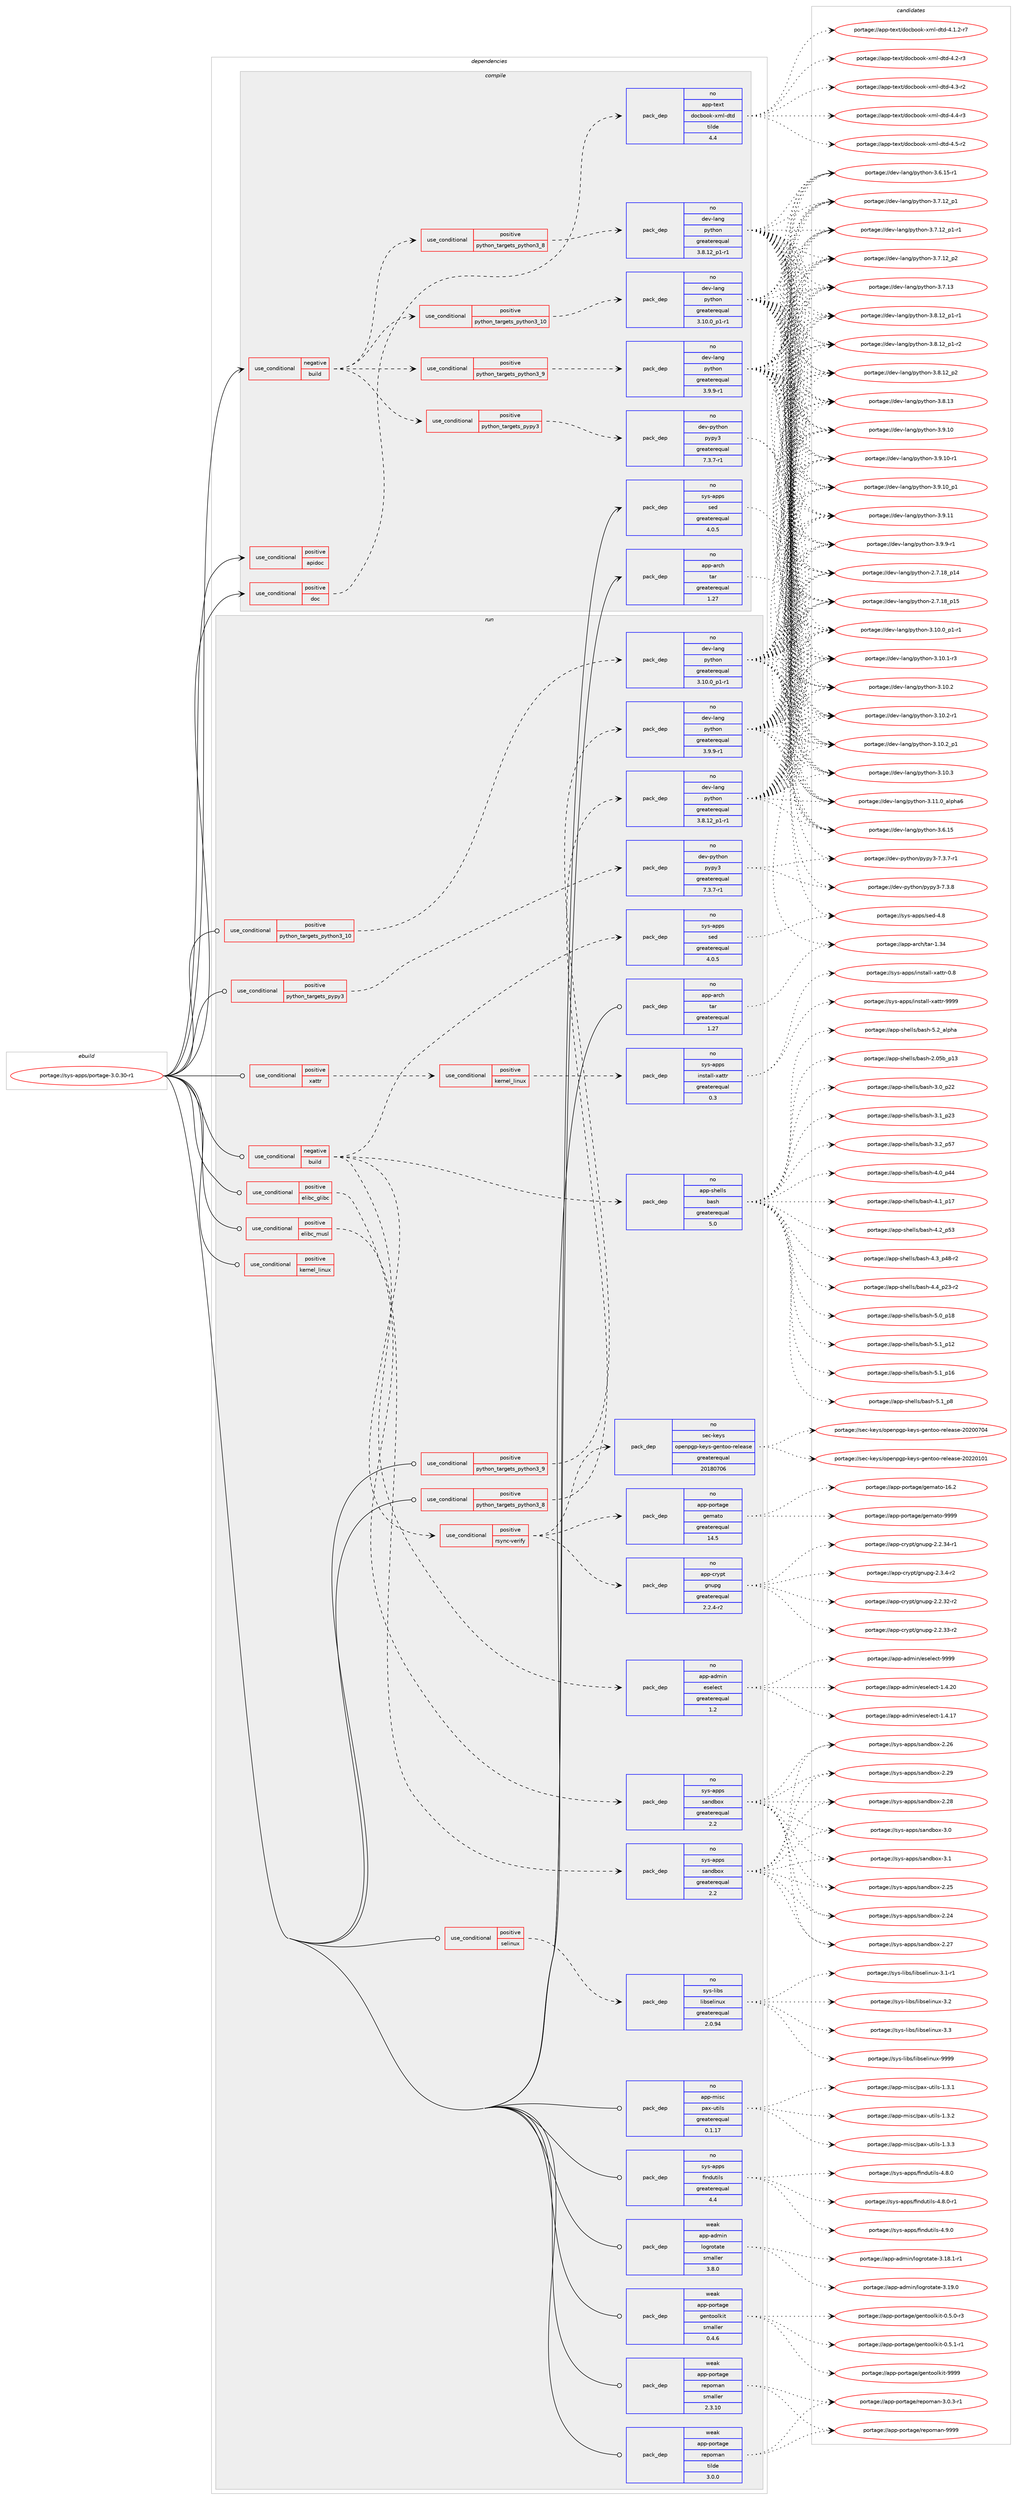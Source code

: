 digraph prolog {

# *************
# Graph options
# *************

newrank=true;
concentrate=true;
compound=true;
graph [rankdir=LR,fontname=Helvetica,fontsize=10,ranksep=1.5];#, ranksep=2.5, nodesep=0.2];
edge  [arrowhead=vee];
node  [fontname=Helvetica,fontsize=10];

# **********
# The ebuild
# **********

subgraph cluster_leftcol {
color=gray;
label=<<i>ebuild</i>>;
id [label="portage://sys-apps/portage-3.0.30-r1", color=red, width=4, href="../sys-apps/portage-3.0.30-r1.svg"];
}

# ****************
# The dependencies
# ****************

subgraph cluster_midcol {
color=gray;
label=<<i>dependencies</i>>;
subgraph cluster_compile {
fillcolor="#eeeeee";
style=filled;
label=<<i>compile</i>>;
subgraph cond1779 {
dependency4907 [label=<<TABLE BORDER="0" CELLBORDER="1" CELLSPACING="0" CELLPADDING="4"><TR><TD ROWSPAN="3" CELLPADDING="10">use_conditional</TD></TR><TR><TD>negative</TD></TR><TR><TD>build</TD></TR></TABLE>>, shape=none, color=red];
subgraph cond1780 {
dependency4908 [label=<<TABLE BORDER="0" CELLBORDER="1" CELLSPACING="0" CELLPADDING="4"><TR><TD ROWSPAN="3" CELLPADDING="10">use_conditional</TD></TR><TR><TD>positive</TD></TR><TR><TD>python_targets_pypy3</TD></TR></TABLE>>, shape=none, color=red];
subgraph pack3111 {
dependency4909 [label=<<TABLE BORDER="0" CELLBORDER="1" CELLSPACING="0" CELLPADDING="4" WIDTH="220"><TR><TD ROWSPAN="6" CELLPADDING="30">pack_dep</TD></TR><TR><TD WIDTH="110">no</TD></TR><TR><TD>dev-python</TD></TR><TR><TD>pypy3</TD></TR><TR><TD>greaterequal</TD></TR><TR><TD>7.3.7-r1</TD></TR></TABLE>>, shape=none, color=blue];
}
dependency4908:e -> dependency4909:w [weight=20,style="dashed",arrowhead="vee"];
}
dependency4907:e -> dependency4908:w [weight=20,style="dashed",arrowhead="vee"];
subgraph cond1781 {
dependency4910 [label=<<TABLE BORDER="0" CELLBORDER="1" CELLSPACING="0" CELLPADDING="4"><TR><TD ROWSPAN="3" CELLPADDING="10">use_conditional</TD></TR><TR><TD>positive</TD></TR><TR><TD>python_targets_python3_8</TD></TR></TABLE>>, shape=none, color=red];
subgraph pack3112 {
dependency4911 [label=<<TABLE BORDER="0" CELLBORDER="1" CELLSPACING="0" CELLPADDING="4" WIDTH="220"><TR><TD ROWSPAN="6" CELLPADDING="30">pack_dep</TD></TR><TR><TD WIDTH="110">no</TD></TR><TR><TD>dev-lang</TD></TR><TR><TD>python</TD></TR><TR><TD>greaterequal</TD></TR><TR><TD>3.8.12_p1-r1</TD></TR></TABLE>>, shape=none, color=blue];
}
dependency4910:e -> dependency4911:w [weight=20,style="dashed",arrowhead="vee"];
}
dependency4907:e -> dependency4910:w [weight=20,style="dashed",arrowhead="vee"];
subgraph cond1782 {
dependency4912 [label=<<TABLE BORDER="0" CELLBORDER="1" CELLSPACING="0" CELLPADDING="4"><TR><TD ROWSPAN="3" CELLPADDING="10">use_conditional</TD></TR><TR><TD>positive</TD></TR><TR><TD>python_targets_python3_9</TD></TR></TABLE>>, shape=none, color=red];
subgraph pack3113 {
dependency4913 [label=<<TABLE BORDER="0" CELLBORDER="1" CELLSPACING="0" CELLPADDING="4" WIDTH="220"><TR><TD ROWSPAN="6" CELLPADDING="30">pack_dep</TD></TR><TR><TD WIDTH="110">no</TD></TR><TR><TD>dev-lang</TD></TR><TR><TD>python</TD></TR><TR><TD>greaterequal</TD></TR><TR><TD>3.9.9-r1</TD></TR></TABLE>>, shape=none, color=blue];
}
dependency4912:e -> dependency4913:w [weight=20,style="dashed",arrowhead="vee"];
}
dependency4907:e -> dependency4912:w [weight=20,style="dashed",arrowhead="vee"];
subgraph cond1783 {
dependency4914 [label=<<TABLE BORDER="0" CELLBORDER="1" CELLSPACING="0" CELLPADDING="4"><TR><TD ROWSPAN="3" CELLPADDING="10">use_conditional</TD></TR><TR><TD>positive</TD></TR><TR><TD>python_targets_python3_10</TD></TR></TABLE>>, shape=none, color=red];
subgraph pack3114 {
dependency4915 [label=<<TABLE BORDER="0" CELLBORDER="1" CELLSPACING="0" CELLPADDING="4" WIDTH="220"><TR><TD ROWSPAN="6" CELLPADDING="30">pack_dep</TD></TR><TR><TD WIDTH="110">no</TD></TR><TR><TD>dev-lang</TD></TR><TR><TD>python</TD></TR><TR><TD>greaterequal</TD></TR><TR><TD>3.10.0_p1-r1</TD></TR></TABLE>>, shape=none, color=blue];
}
dependency4914:e -> dependency4915:w [weight=20,style="dashed",arrowhead="vee"];
}
dependency4907:e -> dependency4914:w [weight=20,style="dashed",arrowhead="vee"];
}
id:e -> dependency4907:w [weight=20,style="solid",arrowhead="vee"];
subgraph cond1784 {
dependency4916 [label=<<TABLE BORDER="0" CELLBORDER="1" CELLSPACING="0" CELLPADDING="4"><TR><TD ROWSPAN="3" CELLPADDING="10">use_conditional</TD></TR><TR><TD>positive</TD></TR><TR><TD>apidoc</TD></TR></TABLE>>, shape=none, color=red];
# *** BEGIN UNKNOWN DEPENDENCY TYPE (TODO) ***
# dependency4916 -> package_dependency(portage://sys-apps/portage-3.0.30-r1,install,no,dev-python,sphinx,none,[,,],[],[use(optenable(python_targets_pypy3),negative),use(optenable(python_targets_python3_8),negative),use(optenable(python_targets_python3_9),negative),use(optenable(python_targets_python3_10),negative)])
# *** END UNKNOWN DEPENDENCY TYPE (TODO) ***

# *** BEGIN UNKNOWN DEPENDENCY TYPE (TODO) ***
# dependency4916 -> package_dependency(portage://sys-apps/portage-3.0.30-r1,install,no,dev-python,sphinx-epytext,none,[,,],[],[use(optenable(python_targets_pypy3),negative),use(optenable(python_targets_python3_8),negative),use(optenable(python_targets_python3_9),negative),use(optenable(python_targets_python3_10),negative)])
# *** END UNKNOWN DEPENDENCY TYPE (TODO) ***

}
id:e -> dependency4916:w [weight=20,style="solid",arrowhead="vee"];
subgraph cond1785 {
dependency4917 [label=<<TABLE BORDER="0" CELLBORDER="1" CELLSPACING="0" CELLPADDING="4"><TR><TD ROWSPAN="3" CELLPADDING="10">use_conditional</TD></TR><TR><TD>positive</TD></TR><TR><TD>doc</TD></TR></TABLE>>, shape=none, color=red];
# *** BEGIN UNKNOWN DEPENDENCY TYPE (TODO) ***
# dependency4917 -> package_dependency(portage://sys-apps/portage-3.0.30-r1,install,no,app-text,xmlto,none,[,,],[],[])
# *** END UNKNOWN DEPENDENCY TYPE (TODO) ***

subgraph pack3115 {
dependency4918 [label=<<TABLE BORDER="0" CELLBORDER="1" CELLSPACING="0" CELLPADDING="4" WIDTH="220"><TR><TD ROWSPAN="6" CELLPADDING="30">pack_dep</TD></TR><TR><TD WIDTH="110">no</TD></TR><TR><TD>app-text</TD></TR><TR><TD>docbook-xml-dtd</TD></TR><TR><TD>tilde</TD></TR><TR><TD>4.4</TD></TR></TABLE>>, shape=none, color=blue];
}
dependency4917:e -> dependency4918:w [weight=20,style="dashed",arrowhead="vee"];
}
id:e -> dependency4917:w [weight=20,style="solid",arrowhead="vee"];
subgraph pack3116 {
dependency4919 [label=<<TABLE BORDER="0" CELLBORDER="1" CELLSPACING="0" CELLPADDING="4" WIDTH="220"><TR><TD ROWSPAN="6" CELLPADDING="30">pack_dep</TD></TR><TR><TD WIDTH="110">no</TD></TR><TR><TD>app-arch</TD></TR><TR><TD>tar</TD></TR><TR><TD>greaterequal</TD></TR><TR><TD>1.27</TD></TR></TABLE>>, shape=none, color=blue];
}
id:e -> dependency4919:w [weight=20,style="solid",arrowhead="vee"];
# *** BEGIN UNKNOWN DEPENDENCY TYPE (TODO) ***
# id -> package_dependency(portage://sys-apps/portage-3.0.30-r1,install,no,dev-lang,python-exec,none,[,,],[slot(2)],[])
# *** END UNKNOWN DEPENDENCY TYPE (TODO) ***

subgraph pack3117 {
dependency4920 [label=<<TABLE BORDER="0" CELLBORDER="1" CELLSPACING="0" CELLPADDING="4" WIDTH="220"><TR><TD ROWSPAN="6" CELLPADDING="30">pack_dep</TD></TR><TR><TD WIDTH="110">no</TD></TR><TR><TD>sys-apps</TD></TR><TR><TD>sed</TD></TR><TR><TD>greaterequal</TD></TR><TR><TD>4.0.5</TD></TR></TABLE>>, shape=none, color=blue];
}
id:e -> dependency4920:w [weight=20,style="solid",arrowhead="vee"];
# *** BEGIN UNKNOWN DEPENDENCY TYPE (TODO) ***
# id -> package_dependency(portage://sys-apps/portage-3.0.30-r1,install,no,sys-devel,patch,none,[,,],[],[])
# *** END UNKNOWN DEPENDENCY TYPE (TODO) ***

}
subgraph cluster_compileandrun {
fillcolor="#eeeeee";
style=filled;
label=<<i>compile and run</i>>;
}
subgraph cluster_run {
fillcolor="#eeeeee";
style=filled;
label=<<i>run</i>>;
subgraph cond1786 {
dependency4921 [label=<<TABLE BORDER="0" CELLBORDER="1" CELLSPACING="0" CELLPADDING="4"><TR><TD ROWSPAN="3" CELLPADDING="10">use_conditional</TD></TR><TR><TD>negative</TD></TR><TR><TD>build</TD></TR></TABLE>>, shape=none, color=red];
subgraph pack3118 {
dependency4922 [label=<<TABLE BORDER="0" CELLBORDER="1" CELLSPACING="0" CELLPADDING="4" WIDTH="220"><TR><TD ROWSPAN="6" CELLPADDING="30">pack_dep</TD></TR><TR><TD WIDTH="110">no</TD></TR><TR><TD>sys-apps</TD></TR><TR><TD>sed</TD></TR><TR><TD>greaterequal</TD></TR><TR><TD>4.0.5</TD></TR></TABLE>>, shape=none, color=blue];
}
dependency4921:e -> dependency4922:w [weight=20,style="dashed",arrowhead="vee"];
subgraph pack3119 {
dependency4923 [label=<<TABLE BORDER="0" CELLBORDER="1" CELLSPACING="0" CELLPADDING="4" WIDTH="220"><TR><TD ROWSPAN="6" CELLPADDING="30">pack_dep</TD></TR><TR><TD WIDTH="110">no</TD></TR><TR><TD>app-shells</TD></TR><TR><TD>bash</TD></TR><TR><TD>greaterequal</TD></TR><TR><TD>5.0</TD></TR></TABLE>>, shape=none, color=blue];
}
dependency4921:e -> dependency4923:w [weight=20,style="dashed",arrowhead="vee"];
subgraph pack3120 {
dependency4924 [label=<<TABLE BORDER="0" CELLBORDER="1" CELLSPACING="0" CELLPADDING="4" WIDTH="220"><TR><TD ROWSPAN="6" CELLPADDING="30">pack_dep</TD></TR><TR><TD WIDTH="110">no</TD></TR><TR><TD>app-admin</TD></TR><TR><TD>eselect</TD></TR><TR><TD>greaterequal</TD></TR><TR><TD>1.2</TD></TR></TABLE>>, shape=none, color=blue];
}
dependency4921:e -> dependency4924:w [weight=20,style="dashed",arrowhead="vee"];
subgraph cond1787 {
dependency4925 [label=<<TABLE BORDER="0" CELLBORDER="1" CELLSPACING="0" CELLPADDING="4"><TR><TD ROWSPAN="3" CELLPADDING="10">use_conditional</TD></TR><TR><TD>positive</TD></TR><TR><TD>rsync-verify</TD></TR></TABLE>>, shape=none, color=red];
subgraph pack3121 {
dependency4926 [label=<<TABLE BORDER="0" CELLBORDER="1" CELLSPACING="0" CELLPADDING="4" WIDTH="220"><TR><TD ROWSPAN="6" CELLPADDING="30">pack_dep</TD></TR><TR><TD WIDTH="110">no</TD></TR><TR><TD>app-portage</TD></TR><TR><TD>gemato</TD></TR><TR><TD>greaterequal</TD></TR><TR><TD>14.5</TD></TR></TABLE>>, shape=none, color=blue];
}
dependency4925:e -> dependency4926:w [weight=20,style="dashed",arrowhead="vee"];
subgraph pack3122 {
dependency4927 [label=<<TABLE BORDER="0" CELLBORDER="1" CELLSPACING="0" CELLPADDING="4" WIDTH="220"><TR><TD ROWSPAN="6" CELLPADDING="30">pack_dep</TD></TR><TR><TD WIDTH="110">no</TD></TR><TR><TD>sec-keys</TD></TR><TR><TD>openpgp-keys-gentoo-release</TD></TR><TR><TD>greaterequal</TD></TR><TR><TD>20180706</TD></TR></TABLE>>, shape=none, color=blue];
}
dependency4925:e -> dependency4927:w [weight=20,style="dashed",arrowhead="vee"];
subgraph pack3123 {
dependency4928 [label=<<TABLE BORDER="0" CELLBORDER="1" CELLSPACING="0" CELLPADDING="4" WIDTH="220"><TR><TD ROWSPAN="6" CELLPADDING="30">pack_dep</TD></TR><TR><TD WIDTH="110">no</TD></TR><TR><TD>app-crypt</TD></TR><TR><TD>gnupg</TD></TR><TR><TD>greaterequal</TD></TR><TR><TD>2.2.4-r2</TD></TR></TABLE>>, shape=none, color=blue];
}
dependency4925:e -> dependency4928:w [weight=20,style="dashed",arrowhead="vee"];
}
dependency4921:e -> dependency4925:w [weight=20,style="dashed",arrowhead="vee"];
}
id:e -> dependency4921:w [weight=20,style="solid",arrowhead="odot"];
subgraph cond1788 {
dependency4929 [label=<<TABLE BORDER="0" CELLBORDER="1" CELLSPACING="0" CELLPADDING="4"><TR><TD ROWSPAN="3" CELLPADDING="10">use_conditional</TD></TR><TR><TD>positive</TD></TR><TR><TD>elibc_glibc</TD></TR></TABLE>>, shape=none, color=red];
subgraph pack3124 {
dependency4930 [label=<<TABLE BORDER="0" CELLBORDER="1" CELLSPACING="0" CELLPADDING="4" WIDTH="220"><TR><TD ROWSPAN="6" CELLPADDING="30">pack_dep</TD></TR><TR><TD WIDTH="110">no</TD></TR><TR><TD>sys-apps</TD></TR><TR><TD>sandbox</TD></TR><TR><TD>greaterequal</TD></TR><TR><TD>2.2</TD></TR></TABLE>>, shape=none, color=blue];
}
dependency4929:e -> dependency4930:w [weight=20,style="dashed",arrowhead="vee"];
}
id:e -> dependency4929:w [weight=20,style="solid",arrowhead="odot"];
subgraph cond1789 {
dependency4931 [label=<<TABLE BORDER="0" CELLBORDER="1" CELLSPACING="0" CELLPADDING="4"><TR><TD ROWSPAN="3" CELLPADDING="10">use_conditional</TD></TR><TR><TD>positive</TD></TR><TR><TD>elibc_musl</TD></TR></TABLE>>, shape=none, color=red];
subgraph pack3125 {
dependency4932 [label=<<TABLE BORDER="0" CELLBORDER="1" CELLSPACING="0" CELLPADDING="4" WIDTH="220"><TR><TD ROWSPAN="6" CELLPADDING="30">pack_dep</TD></TR><TR><TD WIDTH="110">no</TD></TR><TR><TD>sys-apps</TD></TR><TR><TD>sandbox</TD></TR><TR><TD>greaterequal</TD></TR><TR><TD>2.2</TD></TR></TABLE>>, shape=none, color=blue];
}
dependency4931:e -> dependency4932:w [weight=20,style="dashed",arrowhead="vee"];
}
id:e -> dependency4931:w [weight=20,style="solid",arrowhead="odot"];
subgraph cond1790 {
dependency4933 [label=<<TABLE BORDER="0" CELLBORDER="1" CELLSPACING="0" CELLPADDING="4"><TR><TD ROWSPAN="3" CELLPADDING="10">use_conditional</TD></TR><TR><TD>positive</TD></TR><TR><TD>kernel_linux</TD></TR></TABLE>>, shape=none, color=red];
# *** BEGIN UNKNOWN DEPENDENCY TYPE (TODO) ***
# dependency4933 -> package_dependency(portage://sys-apps/portage-3.0.30-r1,run,no,sys-apps,util-linux,none,[,,],[],[])
# *** END UNKNOWN DEPENDENCY TYPE (TODO) ***

}
id:e -> dependency4933:w [weight=20,style="solid",arrowhead="odot"];
subgraph cond1791 {
dependency4934 [label=<<TABLE BORDER="0" CELLBORDER="1" CELLSPACING="0" CELLPADDING="4"><TR><TD ROWSPAN="3" CELLPADDING="10">use_conditional</TD></TR><TR><TD>positive</TD></TR><TR><TD>python_targets_pypy3</TD></TR></TABLE>>, shape=none, color=red];
subgraph pack3126 {
dependency4935 [label=<<TABLE BORDER="0" CELLBORDER="1" CELLSPACING="0" CELLPADDING="4" WIDTH="220"><TR><TD ROWSPAN="6" CELLPADDING="30">pack_dep</TD></TR><TR><TD WIDTH="110">no</TD></TR><TR><TD>dev-python</TD></TR><TR><TD>pypy3</TD></TR><TR><TD>greaterequal</TD></TR><TR><TD>7.3.7-r1</TD></TR></TABLE>>, shape=none, color=blue];
}
dependency4934:e -> dependency4935:w [weight=20,style="dashed",arrowhead="vee"];
}
id:e -> dependency4934:w [weight=20,style="solid",arrowhead="odot"];
subgraph cond1792 {
dependency4936 [label=<<TABLE BORDER="0" CELLBORDER="1" CELLSPACING="0" CELLPADDING="4"><TR><TD ROWSPAN="3" CELLPADDING="10">use_conditional</TD></TR><TR><TD>positive</TD></TR><TR><TD>python_targets_python3_10</TD></TR></TABLE>>, shape=none, color=red];
subgraph pack3127 {
dependency4937 [label=<<TABLE BORDER="0" CELLBORDER="1" CELLSPACING="0" CELLPADDING="4" WIDTH="220"><TR><TD ROWSPAN="6" CELLPADDING="30">pack_dep</TD></TR><TR><TD WIDTH="110">no</TD></TR><TR><TD>dev-lang</TD></TR><TR><TD>python</TD></TR><TR><TD>greaterequal</TD></TR><TR><TD>3.10.0_p1-r1</TD></TR></TABLE>>, shape=none, color=blue];
}
dependency4936:e -> dependency4937:w [weight=20,style="dashed",arrowhead="vee"];
}
id:e -> dependency4936:w [weight=20,style="solid",arrowhead="odot"];
subgraph cond1793 {
dependency4938 [label=<<TABLE BORDER="0" CELLBORDER="1" CELLSPACING="0" CELLPADDING="4"><TR><TD ROWSPAN="3" CELLPADDING="10">use_conditional</TD></TR><TR><TD>positive</TD></TR><TR><TD>python_targets_python3_8</TD></TR></TABLE>>, shape=none, color=red];
subgraph pack3128 {
dependency4939 [label=<<TABLE BORDER="0" CELLBORDER="1" CELLSPACING="0" CELLPADDING="4" WIDTH="220"><TR><TD ROWSPAN="6" CELLPADDING="30">pack_dep</TD></TR><TR><TD WIDTH="110">no</TD></TR><TR><TD>dev-lang</TD></TR><TR><TD>python</TD></TR><TR><TD>greaterequal</TD></TR><TR><TD>3.8.12_p1-r1</TD></TR></TABLE>>, shape=none, color=blue];
}
dependency4938:e -> dependency4939:w [weight=20,style="dashed",arrowhead="vee"];
}
id:e -> dependency4938:w [weight=20,style="solid",arrowhead="odot"];
subgraph cond1794 {
dependency4940 [label=<<TABLE BORDER="0" CELLBORDER="1" CELLSPACING="0" CELLPADDING="4"><TR><TD ROWSPAN="3" CELLPADDING="10">use_conditional</TD></TR><TR><TD>positive</TD></TR><TR><TD>python_targets_python3_9</TD></TR></TABLE>>, shape=none, color=red];
subgraph pack3129 {
dependency4941 [label=<<TABLE BORDER="0" CELLBORDER="1" CELLSPACING="0" CELLPADDING="4" WIDTH="220"><TR><TD ROWSPAN="6" CELLPADDING="30">pack_dep</TD></TR><TR><TD WIDTH="110">no</TD></TR><TR><TD>dev-lang</TD></TR><TR><TD>python</TD></TR><TR><TD>greaterequal</TD></TR><TR><TD>3.9.9-r1</TD></TR></TABLE>>, shape=none, color=blue];
}
dependency4940:e -> dependency4941:w [weight=20,style="dashed",arrowhead="vee"];
}
id:e -> dependency4940:w [weight=20,style="solid",arrowhead="odot"];
subgraph cond1795 {
dependency4942 [label=<<TABLE BORDER="0" CELLBORDER="1" CELLSPACING="0" CELLPADDING="4"><TR><TD ROWSPAN="3" CELLPADDING="10">use_conditional</TD></TR><TR><TD>positive</TD></TR><TR><TD>selinux</TD></TR></TABLE>>, shape=none, color=red];
subgraph pack3130 {
dependency4943 [label=<<TABLE BORDER="0" CELLBORDER="1" CELLSPACING="0" CELLPADDING="4" WIDTH="220"><TR><TD ROWSPAN="6" CELLPADDING="30">pack_dep</TD></TR><TR><TD WIDTH="110">no</TD></TR><TR><TD>sys-libs</TD></TR><TR><TD>libselinux</TD></TR><TR><TD>greaterequal</TD></TR><TR><TD>2.0.94</TD></TR></TABLE>>, shape=none, color=blue];
}
dependency4942:e -> dependency4943:w [weight=20,style="dashed",arrowhead="vee"];
}
id:e -> dependency4942:w [weight=20,style="solid",arrowhead="odot"];
subgraph cond1796 {
dependency4944 [label=<<TABLE BORDER="0" CELLBORDER="1" CELLSPACING="0" CELLPADDING="4"><TR><TD ROWSPAN="3" CELLPADDING="10">use_conditional</TD></TR><TR><TD>positive</TD></TR><TR><TD>xattr</TD></TR></TABLE>>, shape=none, color=red];
subgraph cond1797 {
dependency4945 [label=<<TABLE BORDER="0" CELLBORDER="1" CELLSPACING="0" CELLPADDING="4"><TR><TD ROWSPAN="3" CELLPADDING="10">use_conditional</TD></TR><TR><TD>positive</TD></TR><TR><TD>kernel_linux</TD></TR></TABLE>>, shape=none, color=red];
subgraph pack3131 {
dependency4946 [label=<<TABLE BORDER="0" CELLBORDER="1" CELLSPACING="0" CELLPADDING="4" WIDTH="220"><TR><TD ROWSPAN="6" CELLPADDING="30">pack_dep</TD></TR><TR><TD WIDTH="110">no</TD></TR><TR><TD>sys-apps</TD></TR><TR><TD>install-xattr</TD></TR><TR><TD>greaterequal</TD></TR><TR><TD>0.3</TD></TR></TABLE>>, shape=none, color=blue];
}
dependency4945:e -> dependency4946:w [weight=20,style="dashed",arrowhead="vee"];
}
dependency4944:e -> dependency4945:w [weight=20,style="dashed",arrowhead="vee"];
}
id:e -> dependency4944:w [weight=20,style="solid",arrowhead="odot"];
# *** BEGIN UNKNOWN DEPENDENCY TYPE (TODO) ***
# id -> package_dependency(portage://sys-apps/portage-3.0.30-r1,run,no,acct-user,portage,none,[,,],[],[])
# *** END UNKNOWN DEPENDENCY TYPE (TODO) ***

subgraph pack3132 {
dependency4947 [label=<<TABLE BORDER="0" CELLBORDER="1" CELLSPACING="0" CELLPADDING="4" WIDTH="220"><TR><TD ROWSPAN="6" CELLPADDING="30">pack_dep</TD></TR><TR><TD WIDTH="110">no</TD></TR><TR><TD>app-arch</TD></TR><TR><TD>tar</TD></TR><TR><TD>greaterequal</TD></TR><TR><TD>1.27</TD></TR></TABLE>>, shape=none, color=blue];
}
id:e -> dependency4947:w [weight=20,style="solid",arrowhead="odot"];
# *** BEGIN UNKNOWN DEPENDENCY TYPE (TODO) ***
# id -> package_dependency(portage://sys-apps/portage-3.0.30-r1,run,no,app-arch,zstd,none,[,,],[],[])
# *** END UNKNOWN DEPENDENCY TYPE (TODO) ***

subgraph pack3133 {
dependency4948 [label=<<TABLE BORDER="0" CELLBORDER="1" CELLSPACING="0" CELLPADDING="4" WIDTH="220"><TR><TD ROWSPAN="6" CELLPADDING="30">pack_dep</TD></TR><TR><TD WIDTH="110">no</TD></TR><TR><TD>app-misc</TD></TR><TR><TD>pax-utils</TD></TR><TR><TD>greaterequal</TD></TR><TR><TD>0.1.17</TD></TR></TABLE>>, shape=none, color=blue];
}
id:e -> dependency4948:w [weight=20,style="solid",arrowhead="odot"];
# *** BEGIN UNKNOWN DEPENDENCY TYPE (TODO) ***
# id -> package_dependency(portage://sys-apps/portage-3.0.30-r1,run,no,dev-lang,python-exec,none,[,,],[slot(2)],[])
# *** END UNKNOWN DEPENDENCY TYPE (TODO) ***

subgraph pack3134 {
dependency4949 [label=<<TABLE BORDER="0" CELLBORDER="1" CELLSPACING="0" CELLPADDING="4" WIDTH="220"><TR><TD ROWSPAN="6" CELLPADDING="30">pack_dep</TD></TR><TR><TD WIDTH="110">no</TD></TR><TR><TD>sys-apps</TD></TR><TR><TD>findutils</TD></TR><TR><TD>greaterequal</TD></TR><TR><TD>4.4</TD></TR></TABLE>>, shape=none, color=blue];
}
id:e -> dependency4949:w [weight=20,style="solid",arrowhead="odot"];
subgraph pack3135 {
dependency4950 [label=<<TABLE BORDER="0" CELLBORDER="1" CELLSPACING="0" CELLPADDING="4" WIDTH="220"><TR><TD ROWSPAN="6" CELLPADDING="30">pack_dep</TD></TR><TR><TD WIDTH="110">weak</TD></TR><TR><TD>app-admin</TD></TR><TR><TD>logrotate</TD></TR><TR><TD>smaller</TD></TR><TR><TD>3.8.0</TD></TR></TABLE>>, shape=none, color=blue];
}
id:e -> dependency4950:w [weight=20,style="solid",arrowhead="odot"];
subgraph pack3136 {
dependency4951 [label=<<TABLE BORDER="0" CELLBORDER="1" CELLSPACING="0" CELLPADDING="4" WIDTH="220"><TR><TD ROWSPAN="6" CELLPADDING="30">pack_dep</TD></TR><TR><TD WIDTH="110">weak</TD></TR><TR><TD>app-portage</TD></TR><TR><TD>gentoolkit</TD></TR><TR><TD>smaller</TD></TR><TR><TD>0.4.6</TD></TR></TABLE>>, shape=none, color=blue];
}
id:e -> dependency4951:w [weight=20,style="solid",arrowhead="odot"];
subgraph pack3137 {
dependency4952 [label=<<TABLE BORDER="0" CELLBORDER="1" CELLSPACING="0" CELLPADDING="4" WIDTH="220"><TR><TD ROWSPAN="6" CELLPADDING="30">pack_dep</TD></TR><TR><TD WIDTH="110">weak</TD></TR><TR><TD>app-portage</TD></TR><TR><TD>repoman</TD></TR><TR><TD>smaller</TD></TR><TR><TD>2.3.10</TD></TR></TABLE>>, shape=none, color=blue];
}
id:e -> dependency4952:w [weight=20,style="solid",arrowhead="odot"];
subgraph pack3138 {
dependency4953 [label=<<TABLE BORDER="0" CELLBORDER="1" CELLSPACING="0" CELLPADDING="4" WIDTH="220"><TR><TD ROWSPAN="6" CELLPADDING="30">pack_dep</TD></TR><TR><TD WIDTH="110">weak</TD></TR><TR><TD>app-portage</TD></TR><TR><TD>repoman</TD></TR><TR><TD>tilde</TD></TR><TR><TD>3.0.0</TD></TR></TABLE>>, shape=none, color=blue];
}
id:e -> dependency4953:w [weight=20,style="solid",arrowhead="odot"];
}
}

# **************
# The candidates
# **************

subgraph cluster_choices {
rank=same;
color=gray;
label=<<i>candidates</i>>;

subgraph choice3111 {
color=black;
nodesep=1;
choice1001011184511212111610411111047112121112121514555465146554511449 [label="portage://dev-python/pypy3-7.3.7-r1", color=red, width=4,href="../dev-python/pypy3-7.3.7-r1.svg"];
choice100101118451121211161041111104711212111212151455546514656 [label="portage://dev-python/pypy3-7.3.8", color=red, width=4,href="../dev-python/pypy3-7.3.8.svg"];
dependency4909:e -> choice1001011184511212111610411111047112121112121514555465146554511449:w [style=dotted,weight="100"];
dependency4909:e -> choice100101118451121211161041111104711212111212151455546514656:w [style=dotted,weight="100"];
}
subgraph choice3112 {
color=black;
nodesep=1;
choice10010111845108971101034711212111610411111045504655464956951124952 [label="portage://dev-lang/python-2.7.18_p14", color=red, width=4,href="../dev-lang/python-2.7.18_p14.svg"];
choice10010111845108971101034711212111610411111045504655464956951124953 [label="portage://dev-lang/python-2.7.18_p15", color=red, width=4,href="../dev-lang/python-2.7.18_p15.svg"];
choice1001011184510897110103471121211161041111104551464948464895112494511449 [label="portage://dev-lang/python-3.10.0_p1-r1", color=red, width=4,href="../dev-lang/python-3.10.0_p1-r1.svg"];
choice100101118451089711010347112121116104111110455146494846494511451 [label="portage://dev-lang/python-3.10.1-r3", color=red, width=4,href="../dev-lang/python-3.10.1-r3.svg"];
choice10010111845108971101034711212111610411111045514649484650 [label="portage://dev-lang/python-3.10.2", color=red, width=4,href="../dev-lang/python-3.10.2.svg"];
choice100101118451089711010347112121116104111110455146494846504511449 [label="portage://dev-lang/python-3.10.2-r1", color=red, width=4,href="../dev-lang/python-3.10.2-r1.svg"];
choice100101118451089711010347112121116104111110455146494846509511249 [label="portage://dev-lang/python-3.10.2_p1", color=red, width=4,href="../dev-lang/python-3.10.2_p1.svg"];
choice10010111845108971101034711212111610411111045514649484651 [label="portage://dev-lang/python-3.10.3", color=red, width=4,href="../dev-lang/python-3.10.3.svg"];
choice1001011184510897110103471121211161041111104551464949464895971081121049754 [label="portage://dev-lang/python-3.11.0_alpha6", color=red, width=4,href="../dev-lang/python-3.11.0_alpha6.svg"];
choice10010111845108971101034711212111610411111045514654464953 [label="portage://dev-lang/python-3.6.15", color=red, width=4,href="../dev-lang/python-3.6.15.svg"];
choice100101118451089711010347112121116104111110455146544649534511449 [label="portage://dev-lang/python-3.6.15-r1", color=red, width=4,href="../dev-lang/python-3.6.15-r1.svg"];
choice100101118451089711010347112121116104111110455146554649509511249 [label="portage://dev-lang/python-3.7.12_p1", color=red, width=4,href="../dev-lang/python-3.7.12_p1.svg"];
choice1001011184510897110103471121211161041111104551465546495095112494511449 [label="portage://dev-lang/python-3.7.12_p1-r1", color=red, width=4,href="../dev-lang/python-3.7.12_p1-r1.svg"];
choice100101118451089711010347112121116104111110455146554649509511250 [label="portage://dev-lang/python-3.7.12_p2", color=red, width=4,href="../dev-lang/python-3.7.12_p2.svg"];
choice10010111845108971101034711212111610411111045514655464951 [label="portage://dev-lang/python-3.7.13", color=red, width=4,href="../dev-lang/python-3.7.13.svg"];
choice1001011184510897110103471121211161041111104551465646495095112494511449 [label="portage://dev-lang/python-3.8.12_p1-r1", color=red, width=4,href="../dev-lang/python-3.8.12_p1-r1.svg"];
choice1001011184510897110103471121211161041111104551465646495095112494511450 [label="portage://dev-lang/python-3.8.12_p1-r2", color=red, width=4,href="../dev-lang/python-3.8.12_p1-r2.svg"];
choice100101118451089711010347112121116104111110455146564649509511250 [label="portage://dev-lang/python-3.8.12_p2", color=red, width=4,href="../dev-lang/python-3.8.12_p2.svg"];
choice10010111845108971101034711212111610411111045514656464951 [label="portage://dev-lang/python-3.8.13", color=red, width=4,href="../dev-lang/python-3.8.13.svg"];
choice10010111845108971101034711212111610411111045514657464948 [label="portage://dev-lang/python-3.9.10", color=red, width=4,href="../dev-lang/python-3.9.10.svg"];
choice100101118451089711010347112121116104111110455146574649484511449 [label="portage://dev-lang/python-3.9.10-r1", color=red, width=4,href="../dev-lang/python-3.9.10-r1.svg"];
choice100101118451089711010347112121116104111110455146574649489511249 [label="portage://dev-lang/python-3.9.10_p1", color=red, width=4,href="../dev-lang/python-3.9.10_p1.svg"];
choice10010111845108971101034711212111610411111045514657464949 [label="portage://dev-lang/python-3.9.11", color=red, width=4,href="../dev-lang/python-3.9.11.svg"];
choice1001011184510897110103471121211161041111104551465746574511449 [label="portage://dev-lang/python-3.9.9-r1", color=red, width=4,href="../dev-lang/python-3.9.9-r1.svg"];
dependency4911:e -> choice10010111845108971101034711212111610411111045504655464956951124952:w [style=dotted,weight="100"];
dependency4911:e -> choice10010111845108971101034711212111610411111045504655464956951124953:w [style=dotted,weight="100"];
dependency4911:e -> choice1001011184510897110103471121211161041111104551464948464895112494511449:w [style=dotted,weight="100"];
dependency4911:e -> choice100101118451089711010347112121116104111110455146494846494511451:w [style=dotted,weight="100"];
dependency4911:e -> choice10010111845108971101034711212111610411111045514649484650:w [style=dotted,weight="100"];
dependency4911:e -> choice100101118451089711010347112121116104111110455146494846504511449:w [style=dotted,weight="100"];
dependency4911:e -> choice100101118451089711010347112121116104111110455146494846509511249:w [style=dotted,weight="100"];
dependency4911:e -> choice10010111845108971101034711212111610411111045514649484651:w [style=dotted,weight="100"];
dependency4911:e -> choice1001011184510897110103471121211161041111104551464949464895971081121049754:w [style=dotted,weight="100"];
dependency4911:e -> choice10010111845108971101034711212111610411111045514654464953:w [style=dotted,weight="100"];
dependency4911:e -> choice100101118451089711010347112121116104111110455146544649534511449:w [style=dotted,weight="100"];
dependency4911:e -> choice100101118451089711010347112121116104111110455146554649509511249:w [style=dotted,weight="100"];
dependency4911:e -> choice1001011184510897110103471121211161041111104551465546495095112494511449:w [style=dotted,weight="100"];
dependency4911:e -> choice100101118451089711010347112121116104111110455146554649509511250:w [style=dotted,weight="100"];
dependency4911:e -> choice10010111845108971101034711212111610411111045514655464951:w [style=dotted,weight="100"];
dependency4911:e -> choice1001011184510897110103471121211161041111104551465646495095112494511449:w [style=dotted,weight="100"];
dependency4911:e -> choice1001011184510897110103471121211161041111104551465646495095112494511450:w [style=dotted,weight="100"];
dependency4911:e -> choice100101118451089711010347112121116104111110455146564649509511250:w [style=dotted,weight="100"];
dependency4911:e -> choice10010111845108971101034711212111610411111045514656464951:w [style=dotted,weight="100"];
dependency4911:e -> choice10010111845108971101034711212111610411111045514657464948:w [style=dotted,weight="100"];
dependency4911:e -> choice100101118451089711010347112121116104111110455146574649484511449:w [style=dotted,weight="100"];
dependency4911:e -> choice100101118451089711010347112121116104111110455146574649489511249:w [style=dotted,weight="100"];
dependency4911:e -> choice10010111845108971101034711212111610411111045514657464949:w [style=dotted,weight="100"];
dependency4911:e -> choice1001011184510897110103471121211161041111104551465746574511449:w [style=dotted,weight="100"];
}
subgraph choice3113 {
color=black;
nodesep=1;
choice10010111845108971101034711212111610411111045504655464956951124952 [label="portage://dev-lang/python-2.7.18_p14", color=red, width=4,href="../dev-lang/python-2.7.18_p14.svg"];
choice10010111845108971101034711212111610411111045504655464956951124953 [label="portage://dev-lang/python-2.7.18_p15", color=red, width=4,href="../dev-lang/python-2.7.18_p15.svg"];
choice1001011184510897110103471121211161041111104551464948464895112494511449 [label="portage://dev-lang/python-3.10.0_p1-r1", color=red, width=4,href="../dev-lang/python-3.10.0_p1-r1.svg"];
choice100101118451089711010347112121116104111110455146494846494511451 [label="portage://dev-lang/python-3.10.1-r3", color=red, width=4,href="../dev-lang/python-3.10.1-r3.svg"];
choice10010111845108971101034711212111610411111045514649484650 [label="portage://dev-lang/python-3.10.2", color=red, width=4,href="../dev-lang/python-3.10.2.svg"];
choice100101118451089711010347112121116104111110455146494846504511449 [label="portage://dev-lang/python-3.10.2-r1", color=red, width=4,href="../dev-lang/python-3.10.2-r1.svg"];
choice100101118451089711010347112121116104111110455146494846509511249 [label="portage://dev-lang/python-3.10.2_p1", color=red, width=4,href="../dev-lang/python-3.10.2_p1.svg"];
choice10010111845108971101034711212111610411111045514649484651 [label="portage://dev-lang/python-3.10.3", color=red, width=4,href="../dev-lang/python-3.10.3.svg"];
choice1001011184510897110103471121211161041111104551464949464895971081121049754 [label="portage://dev-lang/python-3.11.0_alpha6", color=red, width=4,href="../dev-lang/python-3.11.0_alpha6.svg"];
choice10010111845108971101034711212111610411111045514654464953 [label="portage://dev-lang/python-3.6.15", color=red, width=4,href="../dev-lang/python-3.6.15.svg"];
choice100101118451089711010347112121116104111110455146544649534511449 [label="portage://dev-lang/python-3.6.15-r1", color=red, width=4,href="../dev-lang/python-3.6.15-r1.svg"];
choice100101118451089711010347112121116104111110455146554649509511249 [label="portage://dev-lang/python-3.7.12_p1", color=red, width=4,href="../dev-lang/python-3.7.12_p1.svg"];
choice1001011184510897110103471121211161041111104551465546495095112494511449 [label="portage://dev-lang/python-3.7.12_p1-r1", color=red, width=4,href="../dev-lang/python-3.7.12_p1-r1.svg"];
choice100101118451089711010347112121116104111110455146554649509511250 [label="portage://dev-lang/python-3.7.12_p2", color=red, width=4,href="../dev-lang/python-3.7.12_p2.svg"];
choice10010111845108971101034711212111610411111045514655464951 [label="portage://dev-lang/python-3.7.13", color=red, width=4,href="../dev-lang/python-3.7.13.svg"];
choice1001011184510897110103471121211161041111104551465646495095112494511449 [label="portage://dev-lang/python-3.8.12_p1-r1", color=red, width=4,href="../dev-lang/python-3.8.12_p1-r1.svg"];
choice1001011184510897110103471121211161041111104551465646495095112494511450 [label="portage://dev-lang/python-3.8.12_p1-r2", color=red, width=4,href="../dev-lang/python-3.8.12_p1-r2.svg"];
choice100101118451089711010347112121116104111110455146564649509511250 [label="portage://dev-lang/python-3.8.12_p2", color=red, width=4,href="../dev-lang/python-3.8.12_p2.svg"];
choice10010111845108971101034711212111610411111045514656464951 [label="portage://dev-lang/python-3.8.13", color=red, width=4,href="../dev-lang/python-3.8.13.svg"];
choice10010111845108971101034711212111610411111045514657464948 [label="portage://dev-lang/python-3.9.10", color=red, width=4,href="../dev-lang/python-3.9.10.svg"];
choice100101118451089711010347112121116104111110455146574649484511449 [label="portage://dev-lang/python-3.9.10-r1", color=red, width=4,href="../dev-lang/python-3.9.10-r1.svg"];
choice100101118451089711010347112121116104111110455146574649489511249 [label="portage://dev-lang/python-3.9.10_p1", color=red, width=4,href="../dev-lang/python-3.9.10_p1.svg"];
choice10010111845108971101034711212111610411111045514657464949 [label="portage://dev-lang/python-3.9.11", color=red, width=4,href="../dev-lang/python-3.9.11.svg"];
choice1001011184510897110103471121211161041111104551465746574511449 [label="portage://dev-lang/python-3.9.9-r1", color=red, width=4,href="../dev-lang/python-3.9.9-r1.svg"];
dependency4913:e -> choice10010111845108971101034711212111610411111045504655464956951124952:w [style=dotted,weight="100"];
dependency4913:e -> choice10010111845108971101034711212111610411111045504655464956951124953:w [style=dotted,weight="100"];
dependency4913:e -> choice1001011184510897110103471121211161041111104551464948464895112494511449:w [style=dotted,weight="100"];
dependency4913:e -> choice100101118451089711010347112121116104111110455146494846494511451:w [style=dotted,weight="100"];
dependency4913:e -> choice10010111845108971101034711212111610411111045514649484650:w [style=dotted,weight="100"];
dependency4913:e -> choice100101118451089711010347112121116104111110455146494846504511449:w [style=dotted,weight="100"];
dependency4913:e -> choice100101118451089711010347112121116104111110455146494846509511249:w [style=dotted,weight="100"];
dependency4913:e -> choice10010111845108971101034711212111610411111045514649484651:w [style=dotted,weight="100"];
dependency4913:e -> choice1001011184510897110103471121211161041111104551464949464895971081121049754:w [style=dotted,weight="100"];
dependency4913:e -> choice10010111845108971101034711212111610411111045514654464953:w [style=dotted,weight="100"];
dependency4913:e -> choice100101118451089711010347112121116104111110455146544649534511449:w [style=dotted,weight="100"];
dependency4913:e -> choice100101118451089711010347112121116104111110455146554649509511249:w [style=dotted,weight="100"];
dependency4913:e -> choice1001011184510897110103471121211161041111104551465546495095112494511449:w [style=dotted,weight="100"];
dependency4913:e -> choice100101118451089711010347112121116104111110455146554649509511250:w [style=dotted,weight="100"];
dependency4913:e -> choice10010111845108971101034711212111610411111045514655464951:w [style=dotted,weight="100"];
dependency4913:e -> choice1001011184510897110103471121211161041111104551465646495095112494511449:w [style=dotted,weight="100"];
dependency4913:e -> choice1001011184510897110103471121211161041111104551465646495095112494511450:w [style=dotted,weight="100"];
dependency4913:e -> choice100101118451089711010347112121116104111110455146564649509511250:w [style=dotted,weight="100"];
dependency4913:e -> choice10010111845108971101034711212111610411111045514656464951:w [style=dotted,weight="100"];
dependency4913:e -> choice10010111845108971101034711212111610411111045514657464948:w [style=dotted,weight="100"];
dependency4913:e -> choice100101118451089711010347112121116104111110455146574649484511449:w [style=dotted,weight="100"];
dependency4913:e -> choice100101118451089711010347112121116104111110455146574649489511249:w [style=dotted,weight="100"];
dependency4913:e -> choice10010111845108971101034711212111610411111045514657464949:w [style=dotted,weight="100"];
dependency4913:e -> choice1001011184510897110103471121211161041111104551465746574511449:w [style=dotted,weight="100"];
}
subgraph choice3114 {
color=black;
nodesep=1;
choice10010111845108971101034711212111610411111045504655464956951124952 [label="portage://dev-lang/python-2.7.18_p14", color=red, width=4,href="../dev-lang/python-2.7.18_p14.svg"];
choice10010111845108971101034711212111610411111045504655464956951124953 [label="portage://dev-lang/python-2.7.18_p15", color=red, width=4,href="../dev-lang/python-2.7.18_p15.svg"];
choice1001011184510897110103471121211161041111104551464948464895112494511449 [label="portage://dev-lang/python-3.10.0_p1-r1", color=red, width=4,href="../dev-lang/python-3.10.0_p1-r1.svg"];
choice100101118451089711010347112121116104111110455146494846494511451 [label="portage://dev-lang/python-3.10.1-r3", color=red, width=4,href="../dev-lang/python-3.10.1-r3.svg"];
choice10010111845108971101034711212111610411111045514649484650 [label="portage://dev-lang/python-3.10.2", color=red, width=4,href="../dev-lang/python-3.10.2.svg"];
choice100101118451089711010347112121116104111110455146494846504511449 [label="portage://dev-lang/python-3.10.2-r1", color=red, width=4,href="../dev-lang/python-3.10.2-r1.svg"];
choice100101118451089711010347112121116104111110455146494846509511249 [label="portage://dev-lang/python-3.10.2_p1", color=red, width=4,href="../dev-lang/python-3.10.2_p1.svg"];
choice10010111845108971101034711212111610411111045514649484651 [label="portage://dev-lang/python-3.10.3", color=red, width=4,href="../dev-lang/python-3.10.3.svg"];
choice1001011184510897110103471121211161041111104551464949464895971081121049754 [label="portage://dev-lang/python-3.11.0_alpha6", color=red, width=4,href="../dev-lang/python-3.11.0_alpha6.svg"];
choice10010111845108971101034711212111610411111045514654464953 [label="portage://dev-lang/python-3.6.15", color=red, width=4,href="../dev-lang/python-3.6.15.svg"];
choice100101118451089711010347112121116104111110455146544649534511449 [label="portage://dev-lang/python-3.6.15-r1", color=red, width=4,href="../dev-lang/python-3.6.15-r1.svg"];
choice100101118451089711010347112121116104111110455146554649509511249 [label="portage://dev-lang/python-3.7.12_p1", color=red, width=4,href="../dev-lang/python-3.7.12_p1.svg"];
choice1001011184510897110103471121211161041111104551465546495095112494511449 [label="portage://dev-lang/python-3.7.12_p1-r1", color=red, width=4,href="../dev-lang/python-3.7.12_p1-r1.svg"];
choice100101118451089711010347112121116104111110455146554649509511250 [label="portage://dev-lang/python-3.7.12_p2", color=red, width=4,href="../dev-lang/python-3.7.12_p2.svg"];
choice10010111845108971101034711212111610411111045514655464951 [label="portage://dev-lang/python-3.7.13", color=red, width=4,href="../dev-lang/python-3.7.13.svg"];
choice1001011184510897110103471121211161041111104551465646495095112494511449 [label="portage://dev-lang/python-3.8.12_p1-r1", color=red, width=4,href="../dev-lang/python-3.8.12_p1-r1.svg"];
choice1001011184510897110103471121211161041111104551465646495095112494511450 [label="portage://dev-lang/python-3.8.12_p1-r2", color=red, width=4,href="../dev-lang/python-3.8.12_p1-r2.svg"];
choice100101118451089711010347112121116104111110455146564649509511250 [label="portage://dev-lang/python-3.8.12_p2", color=red, width=4,href="../dev-lang/python-3.8.12_p2.svg"];
choice10010111845108971101034711212111610411111045514656464951 [label="portage://dev-lang/python-3.8.13", color=red, width=4,href="../dev-lang/python-3.8.13.svg"];
choice10010111845108971101034711212111610411111045514657464948 [label="portage://dev-lang/python-3.9.10", color=red, width=4,href="../dev-lang/python-3.9.10.svg"];
choice100101118451089711010347112121116104111110455146574649484511449 [label="portage://dev-lang/python-3.9.10-r1", color=red, width=4,href="../dev-lang/python-3.9.10-r1.svg"];
choice100101118451089711010347112121116104111110455146574649489511249 [label="portage://dev-lang/python-3.9.10_p1", color=red, width=4,href="../dev-lang/python-3.9.10_p1.svg"];
choice10010111845108971101034711212111610411111045514657464949 [label="portage://dev-lang/python-3.9.11", color=red, width=4,href="../dev-lang/python-3.9.11.svg"];
choice1001011184510897110103471121211161041111104551465746574511449 [label="portage://dev-lang/python-3.9.9-r1", color=red, width=4,href="../dev-lang/python-3.9.9-r1.svg"];
dependency4915:e -> choice10010111845108971101034711212111610411111045504655464956951124952:w [style=dotted,weight="100"];
dependency4915:e -> choice10010111845108971101034711212111610411111045504655464956951124953:w [style=dotted,weight="100"];
dependency4915:e -> choice1001011184510897110103471121211161041111104551464948464895112494511449:w [style=dotted,weight="100"];
dependency4915:e -> choice100101118451089711010347112121116104111110455146494846494511451:w [style=dotted,weight="100"];
dependency4915:e -> choice10010111845108971101034711212111610411111045514649484650:w [style=dotted,weight="100"];
dependency4915:e -> choice100101118451089711010347112121116104111110455146494846504511449:w [style=dotted,weight="100"];
dependency4915:e -> choice100101118451089711010347112121116104111110455146494846509511249:w [style=dotted,weight="100"];
dependency4915:e -> choice10010111845108971101034711212111610411111045514649484651:w [style=dotted,weight="100"];
dependency4915:e -> choice1001011184510897110103471121211161041111104551464949464895971081121049754:w [style=dotted,weight="100"];
dependency4915:e -> choice10010111845108971101034711212111610411111045514654464953:w [style=dotted,weight="100"];
dependency4915:e -> choice100101118451089711010347112121116104111110455146544649534511449:w [style=dotted,weight="100"];
dependency4915:e -> choice100101118451089711010347112121116104111110455146554649509511249:w [style=dotted,weight="100"];
dependency4915:e -> choice1001011184510897110103471121211161041111104551465546495095112494511449:w [style=dotted,weight="100"];
dependency4915:e -> choice100101118451089711010347112121116104111110455146554649509511250:w [style=dotted,weight="100"];
dependency4915:e -> choice10010111845108971101034711212111610411111045514655464951:w [style=dotted,weight="100"];
dependency4915:e -> choice1001011184510897110103471121211161041111104551465646495095112494511449:w [style=dotted,weight="100"];
dependency4915:e -> choice1001011184510897110103471121211161041111104551465646495095112494511450:w [style=dotted,weight="100"];
dependency4915:e -> choice100101118451089711010347112121116104111110455146564649509511250:w [style=dotted,weight="100"];
dependency4915:e -> choice10010111845108971101034711212111610411111045514656464951:w [style=dotted,weight="100"];
dependency4915:e -> choice10010111845108971101034711212111610411111045514657464948:w [style=dotted,weight="100"];
dependency4915:e -> choice100101118451089711010347112121116104111110455146574649484511449:w [style=dotted,weight="100"];
dependency4915:e -> choice100101118451089711010347112121116104111110455146574649489511249:w [style=dotted,weight="100"];
dependency4915:e -> choice10010111845108971101034711212111610411111045514657464949:w [style=dotted,weight="100"];
dependency4915:e -> choice1001011184510897110103471121211161041111104551465746574511449:w [style=dotted,weight="100"];
}
subgraph choice3115 {
color=black;
nodesep=1;
choice971121124511610112011647100111999811111110745120109108451001161004552464946504511455 [label="portage://app-text/docbook-xml-dtd-4.1.2-r7", color=red, width=4,href="../app-text/docbook-xml-dtd-4.1.2-r7.svg"];
choice97112112451161011201164710011199981111111074512010910845100116100455246504511451 [label="portage://app-text/docbook-xml-dtd-4.2-r3", color=red, width=4,href="../app-text/docbook-xml-dtd-4.2-r3.svg"];
choice97112112451161011201164710011199981111111074512010910845100116100455246514511450 [label="portage://app-text/docbook-xml-dtd-4.3-r2", color=red, width=4,href="../app-text/docbook-xml-dtd-4.3-r2.svg"];
choice97112112451161011201164710011199981111111074512010910845100116100455246524511451 [label="portage://app-text/docbook-xml-dtd-4.4-r3", color=red, width=4,href="../app-text/docbook-xml-dtd-4.4-r3.svg"];
choice97112112451161011201164710011199981111111074512010910845100116100455246534511450 [label="portage://app-text/docbook-xml-dtd-4.5-r2", color=red, width=4,href="../app-text/docbook-xml-dtd-4.5-r2.svg"];
dependency4918:e -> choice971121124511610112011647100111999811111110745120109108451001161004552464946504511455:w [style=dotted,weight="100"];
dependency4918:e -> choice97112112451161011201164710011199981111111074512010910845100116100455246504511451:w [style=dotted,weight="100"];
dependency4918:e -> choice97112112451161011201164710011199981111111074512010910845100116100455246514511450:w [style=dotted,weight="100"];
dependency4918:e -> choice97112112451161011201164710011199981111111074512010910845100116100455246524511451:w [style=dotted,weight="100"];
dependency4918:e -> choice97112112451161011201164710011199981111111074512010910845100116100455246534511450:w [style=dotted,weight="100"];
}
subgraph choice3116 {
color=black;
nodesep=1;
choice9711211245971149910447116971144549465152 [label="portage://app-arch/tar-1.34", color=red, width=4,href="../app-arch/tar-1.34.svg"];
dependency4919:e -> choice9711211245971149910447116971144549465152:w [style=dotted,weight="100"];
}
subgraph choice3117 {
color=black;
nodesep=1;
choice11512111545971121121154711510110045524656 [label="portage://sys-apps/sed-4.8", color=red, width=4,href="../sys-apps/sed-4.8.svg"];
dependency4920:e -> choice11512111545971121121154711510110045524656:w [style=dotted,weight="100"];
}
subgraph choice3118 {
color=black;
nodesep=1;
choice11512111545971121121154711510110045524656 [label="portage://sys-apps/sed-4.8", color=red, width=4,href="../sys-apps/sed-4.8.svg"];
dependency4922:e -> choice11512111545971121121154711510110045524656:w [style=dotted,weight="100"];
}
subgraph choice3119 {
color=black;
nodesep=1;
choice9711211245115104101108108115479897115104455046485398951124951 [label="portage://app-shells/bash-2.05b_p13", color=red, width=4,href="../app-shells/bash-2.05b_p13.svg"];
choice971121124511510410110810811547989711510445514648951125050 [label="portage://app-shells/bash-3.0_p22", color=red, width=4,href="../app-shells/bash-3.0_p22.svg"];
choice971121124511510410110810811547989711510445514649951125051 [label="portage://app-shells/bash-3.1_p23", color=red, width=4,href="../app-shells/bash-3.1_p23.svg"];
choice971121124511510410110810811547989711510445514650951125355 [label="portage://app-shells/bash-3.2_p57", color=red, width=4,href="../app-shells/bash-3.2_p57.svg"];
choice971121124511510410110810811547989711510445524648951125252 [label="portage://app-shells/bash-4.0_p44", color=red, width=4,href="../app-shells/bash-4.0_p44.svg"];
choice971121124511510410110810811547989711510445524649951124955 [label="portage://app-shells/bash-4.1_p17", color=red, width=4,href="../app-shells/bash-4.1_p17.svg"];
choice971121124511510410110810811547989711510445524650951125351 [label="portage://app-shells/bash-4.2_p53", color=red, width=4,href="../app-shells/bash-4.2_p53.svg"];
choice9711211245115104101108108115479897115104455246519511252564511450 [label="portage://app-shells/bash-4.3_p48-r2", color=red, width=4,href="../app-shells/bash-4.3_p48-r2.svg"];
choice9711211245115104101108108115479897115104455246529511250514511450 [label="portage://app-shells/bash-4.4_p23-r2", color=red, width=4,href="../app-shells/bash-4.4_p23-r2.svg"];
choice971121124511510410110810811547989711510445534648951124956 [label="portage://app-shells/bash-5.0_p18", color=red, width=4,href="../app-shells/bash-5.0_p18.svg"];
choice971121124511510410110810811547989711510445534649951124950 [label="portage://app-shells/bash-5.1_p12", color=red, width=4,href="../app-shells/bash-5.1_p12.svg"];
choice971121124511510410110810811547989711510445534649951124954 [label="portage://app-shells/bash-5.1_p16", color=red, width=4,href="../app-shells/bash-5.1_p16.svg"];
choice9711211245115104101108108115479897115104455346499511256 [label="portage://app-shells/bash-5.1_p8", color=red, width=4,href="../app-shells/bash-5.1_p8.svg"];
choice971121124511510410110810811547989711510445534650959710811210497 [label="portage://app-shells/bash-5.2_alpha", color=red, width=4,href="../app-shells/bash-5.2_alpha.svg"];
dependency4923:e -> choice9711211245115104101108108115479897115104455046485398951124951:w [style=dotted,weight="100"];
dependency4923:e -> choice971121124511510410110810811547989711510445514648951125050:w [style=dotted,weight="100"];
dependency4923:e -> choice971121124511510410110810811547989711510445514649951125051:w [style=dotted,weight="100"];
dependency4923:e -> choice971121124511510410110810811547989711510445514650951125355:w [style=dotted,weight="100"];
dependency4923:e -> choice971121124511510410110810811547989711510445524648951125252:w [style=dotted,weight="100"];
dependency4923:e -> choice971121124511510410110810811547989711510445524649951124955:w [style=dotted,weight="100"];
dependency4923:e -> choice971121124511510410110810811547989711510445524650951125351:w [style=dotted,weight="100"];
dependency4923:e -> choice9711211245115104101108108115479897115104455246519511252564511450:w [style=dotted,weight="100"];
dependency4923:e -> choice9711211245115104101108108115479897115104455246529511250514511450:w [style=dotted,weight="100"];
dependency4923:e -> choice971121124511510410110810811547989711510445534648951124956:w [style=dotted,weight="100"];
dependency4923:e -> choice971121124511510410110810811547989711510445534649951124950:w [style=dotted,weight="100"];
dependency4923:e -> choice971121124511510410110810811547989711510445534649951124954:w [style=dotted,weight="100"];
dependency4923:e -> choice9711211245115104101108108115479897115104455346499511256:w [style=dotted,weight="100"];
dependency4923:e -> choice971121124511510410110810811547989711510445534650959710811210497:w [style=dotted,weight="100"];
}
subgraph choice3120 {
color=black;
nodesep=1;
choice971121124597100109105110471011151011081019911645494652464955 [label="portage://app-admin/eselect-1.4.17", color=red, width=4,href="../app-admin/eselect-1.4.17.svg"];
choice971121124597100109105110471011151011081019911645494652465048 [label="portage://app-admin/eselect-1.4.20", color=red, width=4,href="../app-admin/eselect-1.4.20.svg"];
choice97112112459710010910511047101115101108101991164557575757 [label="portage://app-admin/eselect-9999", color=red, width=4,href="../app-admin/eselect-9999.svg"];
dependency4924:e -> choice971121124597100109105110471011151011081019911645494652464955:w [style=dotted,weight="100"];
dependency4924:e -> choice971121124597100109105110471011151011081019911645494652465048:w [style=dotted,weight="100"];
dependency4924:e -> choice97112112459710010910511047101115101108101991164557575757:w [style=dotted,weight="100"];
}
subgraph choice3121 {
color=black;
nodesep=1;
choice97112112451121111141169710310147103101109971161114549544650 [label="portage://app-portage/gemato-16.2", color=red, width=4,href="../app-portage/gemato-16.2.svg"];
choice97112112451121111141169710310147103101109971161114557575757 [label="portage://app-portage/gemato-9999", color=red, width=4,href="../app-portage/gemato-9999.svg"];
dependency4926:e -> choice97112112451121111141169710310147103101109971161114549544650:w [style=dotted,weight="100"];
dependency4926:e -> choice97112112451121111141169710310147103101109971161114557575757:w [style=dotted,weight="100"];
}
subgraph choice3122 {
color=black;
nodesep=1;
choice11510199451071011211154711111210111011210311245107101121115451031011101161111114511410110810197115101455048504848554852 [label="portage://sec-keys/openpgp-keys-gentoo-release-20200704", color=red, width=4,href="../sec-keys/openpgp-keys-gentoo-release-20200704.svg"];
choice11510199451071011211154711111210111011210311245107101121115451031011101161111114511410110810197115101455048505048494849 [label="portage://sec-keys/openpgp-keys-gentoo-release-20220101", color=red, width=4,href="../sec-keys/openpgp-keys-gentoo-release-20220101.svg"];
dependency4927:e -> choice11510199451071011211154711111210111011210311245107101121115451031011101161111114511410110810197115101455048504848554852:w [style=dotted,weight="100"];
dependency4927:e -> choice11510199451071011211154711111210111011210311245107101121115451031011101161111114511410110810197115101455048505048494849:w [style=dotted,weight="100"];
}
subgraph choice3123 {
color=black;
nodesep=1;
choice97112112459911412111211647103110117112103455046504651504511450 [label="portage://app-crypt/gnupg-2.2.32-r2", color=red, width=4,href="../app-crypt/gnupg-2.2.32-r2.svg"];
choice97112112459911412111211647103110117112103455046504651514511450 [label="portage://app-crypt/gnupg-2.2.33-r2", color=red, width=4,href="../app-crypt/gnupg-2.2.33-r2.svg"];
choice97112112459911412111211647103110117112103455046504651524511449 [label="portage://app-crypt/gnupg-2.2.34-r1", color=red, width=4,href="../app-crypt/gnupg-2.2.34-r1.svg"];
choice971121124599114121112116471031101171121034550465146524511450 [label="portage://app-crypt/gnupg-2.3.4-r2", color=red, width=4,href="../app-crypt/gnupg-2.3.4-r2.svg"];
dependency4928:e -> choice97112112459911412111211647103110117112103455046504651504511450:w [style=dotted,weight="100"];
dependency4928:e -> choice97112112459911412111211647103110117112103455046504651514511450:w [style=dotted,weight="100"];
dependency4928:e -> choice97112112459911412111211647103110117112103455046504651524511449:w [style=dotted,weight="100"];
dependency4928:e -> choice971121124599114121112116471031101171121034550465146524511450:w [style=dotted,weight="100"];
}
subgraph choice3124 {
color=black;
nodesep=1;
choice11512111545971121121154711597110100981111204550465052 [label="portage://sys-apps/sandbox-2.24", color=red, width=4,href="../sys-apps/sandbox-2.24.svg"];
choice11512111545971121121154711597110100981111204550465053 [label="portage://sys-apps/sandbox-2.25", color=red, width=4,href="../sys-apps/sandbox-2.25.svg"];
choice11512111545971121121154711597110100981111204550465054 [label="portage://sys-apps/sandbox-2.26", color=red, width=4,href="../sys-apps/sandbox-2.26.svg"];
choice11512111545971121121154711597110100981111204550465055 [label="portage://sys-apps/sandbox-2.27", color=red, width=4,href="../sys-apps/sandbox-2.27.svg"];
choice11512111545971121121154711597110100981111204550465056 [label="portage://sys-apps/sandbox-2.28", color=red, width=4,href="../sys-apps/sandbox-2.28.svg"];
choice11512111545971121121154711597110100981111204550465057 [label="portage://sys-apps/sandbox-2.29", color=red, width=4,href="../sys-apps/sandbox-2.29.svg"];
choice115121115459711211211547115971101009811112045514648 [label="portage://sys-apps/sandbox-3.0", color=red, width=4,href="../sys-apps/sandbox-3.0.svg"];
choice115121115459711211211547115971101009811112045514649 [label="portage://sys-apps/sandbox-3.1", color=red, width=4,href="../sys-apps/sandbox-3.1.svg"];
dependency4930:e -> choice11512111545971121121154711597110100981111204550465052:w [style=dotted,weight="100"];
dependency4930:e -> choice11512111545971121121154711597110100981111204550465053:w [style=dotted,weight="100"];
dependency4930:e -> choice11512111545971121121154711597110100981111204550465054:w [style=dotted,weight="100"];
dependency4930:e -> choice11512111545971121121154711597110100981111204550465055:w [style=dotted,weight="100"];
dependency4930:e -> choice11512111545971121121154711597110100981111204550465056:w [style=dotted,weight="100"];
dependency4930:e -> choice11512111545971121121154711597110100981111204550465057:w [style=dotted,weight="100"];
dependency4930:e -> choice115121115459711211211547115971101009811112045514648:w [style=dotted,weight="100"];
dependency4930:e -> choice115121115459711211211547115971101009811112045514649:w [style=dotted,weight="100"];
}
subgraph choice3125 {
color=black;
nodesep=1;
choice11512111545971121121154711597110100981111204550465052 [label="portage://sys-apps/sandbox-2.24", color=red, width=4,href="../sys-apps/sandbox-2.24.svg"];
choice11512111545971121121154711597110100981111204550465053 [label="portage://sys-apps/sandbox-2.25", color=red, width=4,href="../sys-apps/sandbox-2.25.svg"];
choice11512111545971121121154711597110100981111204550465054 [label="portage://sys-apps/sandbox-2.26", color=red, width=4,href="../sys-apps/sandbox-2.26.svg"];
choice11512111545971121121154711597110100981111204550465055 [label="portage://sys-apps/sandbox-2.27", color=red, width=4,href="../sys-apps/sandbox-2.27.svg"];
choice11512111545971121121154711597110100981111204550465056 [label="portage://sys-apps/sandbox-2.28", color=red, width=4,href="../sys-apps/sandbox-2.28.svg"];
choice11512111545971121121154711597110100981111204550465057 [label="portage://sys-apps/sandbox-2.29", color=red, width=4,href="../sys-apps/sandbox-2.29.svg"];
choice115121115459711211211547115971101009811112045514648 [label="portage://sys-apps/sandbox-3.0", color=red, width=4,href="../sys-apps/sandbox-3.0.svg"];
choice115121115459711211211547115971101009811112045514649 [label="portage://sys-apps/sandbox-3.1", color=red, width=4,href="../sys-apps/sandbox-3.1.svg"];
dependency4932:e -> choice11512111545971121121154711597110100981111204550465052:w [style=dotted,weight="100"];
dependency4932:e -> choice11512111545971121121154711597110100981111204550465053:w [style=dotted,weight="100"];
dependency4932:e -> choice11512111545971121121154711597110100981111204550465054:w [style=dotted,weight="100"];
dependency4932:e -> choice11512111545971121121154711597110100981111204550465055:w [style=dotted,weight="100"];
dependency4932:e -> choice11512111545971121121154711597110100981111204550465056:w [style=dotted,weight="100"];
dependency4932:e -> choice11512111545971121121154711597110100981111204550465057:w [style=dotted,weight="100"];
dependency4932:e -> choice115121115459711211211547115971101009811112045514648:w [style=dotted,weight="100"];
dependency4932:e -> choice115121115459711211211547115971101009811112045514649:w [style=dotted,weight="100"];
}
subgraph choice3126 {
color=black;
nodesep=1;
choice1001011184511212111610411111047112121112121514555465146554511449 [label="portage://dev-python/pypy3-7.3.7-r1", color=red, width=4,href="../dev-python/pypy3-7.3.7-r1.svg"];
choice100101118451121211161041111104711212111212151455546514656 [label="portage://dev-python/pypy3-7.3.8", color=red, width=4,href="../dev-python/pypy3-7.3.8.svg"];
dependency4935:e -> choice1001011184511212111610411111047112121112121514555465146554511449:w [style=dotted,weight="100"];
dependency4935:e -> choice100101118451121211161041111104711212111212151455546514656:w [style=dotted,weight="100"];
}
subgraph choice3127 {
color=black;
nodesep=1;
choice10010111845108971101034711212111610411111045504655464956951124952 [label="portage://dev-lang/python-2.7.18_p14", color=red, width=4,href="../dev-lang/python-2.7.18_p14.svg"];
choice10010111845108971101034711212111610411111045504655464956951124953 [label="portage://dev-lang/python-2.7.18_p15", color=red, width=4,href="../dev-lang/python-2.7.18_p15.svg"];
choice1001011184510897110103471121211161041111104551464948464895112494511449 [label="portage://dev-lang/python-3.10.0_p1-r1", color=red, width=4,href="../dev-lang/python-3.10.0_p1-r1.svg"];
choice100101118451089711010347112121116104111110455146494846494511451 [label="portage://dev-lang/python-3.10.1-r3", color=red, width=4,href="../dev-lang/python-3.10.1-r3.svg"];
choice10010111845108971101034711212111610411111045514649484650 [label="portage://dev-lang/python-3.10.2", color=red, width=4,href="../dev-lang/python-3.10.2.svg"];
choice100101118451089711010347112121116104111110455146494846504511449 [label="portage://dev-lang/python-3.10.2-r1", color=red, width=4,href="../dev-lang/python-3.10.2-r1.svg"];
choice100101118451089711010347112121116104111110455146494846509511249 [label="portage://dev-lang/python-3.10.2_p1", color=red, width=4,href="../dev-lang/python-3.10.2_p1.svg"];
choice10010111845108971101034711212111610411111045514649484651 [label="portage://dev-lang/python-3.10.3", color=red, width=4,href="../dev-lang/python-3.10.3.svg"];
choice1001011184510897110103471121211161041111104551464949464895971081121049754 [label="portage://dev-lang/python-3.11.0_alpha6", color=red, width=4,href="../dev-lang/python-3.11.0_alpha6.svg"];
choice10010111845108971101034711212111610411111045514654464953 [label="portage://dev-lang/python-3.6.15", color=red, width=4,href="../dev-lang/python-3.6.15.svg"];
choice100101118451089711010347112121116104111110455146544649534511449 [label="portage://dev-lang/python-3.6.15-r1", color=red, width=4,href="../dev-lang/python-3.6.15-r1.svg"];
choice100101118451089711010347112121116104111110455146554649509511249 [label="portage://dev-lang/python-3.7.12_p1", color=red, width=4,href="../dev-lang/python-3.7.12_p1.svg"];
choice1001011184510897110103471121211161041111104551465546495095112494511449 [label="portage://dev-lang/python-3.7.12_p1-r1", color=red, width=4,href="../dev-lang/python-3.7.12_p1-r1.svg"];
choice100101118451089711010347112121116104111110455146554649509511250 [label="portage://dev-lang/python-3.7.12_p2", color=red, width=4,href="../dev-lang/python-3.7.12_p2.svg"];
choice10010111845108971101034711212111610411111045514655464951 [label="portage://dev-lang/python-3.7.13", color=red, width=4,href="../dev-lang/python-3.7.13.svg"];
choice1001011184510897110103471121211161041111104551465646495095112494511449 [label="portage://dev-lang/python-3.8.12_p1-r1", color=red, width=4,href="../dev-lang/python-3.8.12_p1-r1.svg"];
choice1001011184510897110103471121211161041111104551465646495095112494511450 [label="portage://dev-lang/python-3.8.12_p1-r2", color=red, width=4,href="../dev-lang/python-3.8.12_p1-r2.svg"];
choice100101118451089711010347112121116104111110455146564649509511250 [label="portage://dev-lang/python-3.8.12_p2", color=red, width=4,href="../dev-lang/python-3.8.12_p2.svg"];
choice10010111845108971101034711212111610411111045514656464951 [label="portage://dev-lang/python-3.8.13", color=red, width=4,href="../dev-lang/python-3.8.13.svg"];
choice10010111845108971101034711212111610411111045514657464948 [label="portage://dev-lang/python-3.9.10", color=red, width=4,href="../dev-lang/python-3.9.10.svg"];
choice100101118451089711010347112121116104111110455146574649484511449 [label="portage://dev-lang/python-3.9.10-r1", color=red, width=4,href="../dev-lang/python-3.9.10-r1.svg"];
choice100101118451089711010347112121116104111110455146574649489511249 [label="portage://dev-lang/python-3.9.10_p1", color=red, width=4,href="../dev-lang/python-3.9.10_p1.svg"];
choice10010111845108971101034711212111610411111045514657464949 [label="portage://dev-lang/python-3.9.11", color=red, width=4,href="../dev-lang/python-3.9.11.svg"];
choice1001011184510897110103471121211161041111104551465746574511449 [label="portage://dev-lang/python-3.9.9-r1", color=red, width=4,href="../dev-lang/python-3.9.9-r1.svg"];
dependency4937:e -> choice10010111845108971101034711212111610411111045504655464956951124952:w [style=dotted,weight="100"];
dependency4937:e -> choice10010111845108971101034711212111610411111045504655464956951124953:w [style=dotted,weight="100"];
dependency4937:e -> choice1001011184510897110103471121211161041111104551464948464895112494511449:w [style=dotted,weight="100"];
dependency4937:e -> choice100101118451089711010347112121116104111110455146494846494511451:w [style=dotted,weight="100"];
dependency4937:e -> choice10010111845108971101034711212111610411111045514649484650:w [style=dotted,weight="100"];
dependency4937:e -> choice100101118451089711010347112121116104111110455146494846504511449:w [style=dotted,weight="100"];
dependency4937:e -> choice100101118451089711010347112121116104111110455146494846509511249:w [style=dotted,weight="100"];
dependency4937:e -> choice10010111845108971101034711212111610411111045514649484651:w [style=dotted,weight="100"];
dependency4937:e -> choice1001011184510897110103471121211161041111104551464949464895971081121049754:w [style=dotted,weight="100"];
dependency4937:e -> choice10010111845108971101034711212111610411111045514654464953:w [style=dotted,weight="100"];
dependency4937:e -> choice100101118451089711010347112121116104111110455146544649534511449:w [style=dotted,weight="100"];
dependency4937:e -> choice100101118451089711010347112121116104111110455146554649509511249:w [style=dotted,weight="100"];
dependency4937:e -> choice1001011184510897110103471121211161041111104551465546495095112494511449:w [style=dotted,weight="100"];
dependency4937:e -> choice100101118451089711010347112121116104111110455146554649509511250:w [style=dotted,weight="100"];
dependency4937:e -> choice10010111845108971101034711212111610411111045514655464951:w [style=dotted,weight="100"];
dependency4937:e -> choice1001011184510897110103471121211161041111104551465646495095112494511449:w [style=dotted,weight="100"];
dependency4937:e -> choice1001011184510897110103471121211161041111104551465646495095112494511450:w [style=dotted,weight="100"];
dependency4937:e -> choice100101118451089711010347112121116104111110455146564649509511250:w [style=dotted,weight="100"];
dependency4937:e -> choice10010111845108971101034711212111610411111045514656464951:w [style=dotted,weight="100"];
dependency4937:e -> choice10010111845108971101034711212111610411111045514657464948:w [style=dotted,weight="100"];
dependency4937:e -> choice100101118451089711010347112121116104111110455146574649484511449:w [style=dotted,weight="100"];
dependency4937:e -> choice100101118451089711010347112121116104111110455146574649489511249:w [style=dotted,weight="100"];
dependency4937:e -> choice10010111845108971101034711212111610411111045514657464949:w [style=dotted,weight="100"];
dependency4937:e -> choice1001011184510897110103471121211161041111104551465746574511449:w [style=dotted,weight="100"];
}
subgraph choice3128 {
color=black;
nodesep=1;
choice10010111845108971101034711212111610411111045504655464956951124952 [label="portage://dev-lang/python-2.7.18_p14", color=red, width=4,href="../dev-lang/python-2.7.18_p14.svg"];
choice10010111845108971101034711212111610411111045504655464956951124953 [label="portage://dev-lang/python-2.7.18_p15", color=red, width=4,href="../dev-lang/python-2.7.18_p15.svg"];
choice1001011184510897110103471121211161041111104551464948464895112494511449 [label="portage://dev-lang/python-3.10.0_p1-r1", color=red, width=4,href="../dev-lang/python-3.10.0_p1-r1.svg"];
choice100101118451089711010347112121116104111110455146494846494511451 [label="portage://dev-lang/python-3.10.1-r3", color=red, width=4,href="../dev-lang/python-3.10.1-r3.svg"];
choice10010111845108971101034711212111610411111045514649484650 [label="portage://dev-lang/python-3.10.2", color=red, width=4,href="../dev-lang/python-3.10.2.svg"];
choice100101118451089711010347112121116104111110455146494846504511449 [label="portage://dev-lang/python-3.10.2-r1", color=red, width=4,href="../dev-lang/python-3.10.2-r1.svg"];
choice100101118451089711010347112121116104111110455146494846509511249 [label="portage://dev-lang/python-3.10.2_p1", color=red, width=4,href="../dev-lang/python-3.10.2_p1.svg"];
choice10010111845108971101034711212111610411111045514649484651 [label="portage://dev-lang/python-3.10.3", color=red, width=4,href="../dev-lang/python-3.10.3.svg"];
choice1001011184510897110103471121211161041111104551464949464895971081121049754 [label="portage://dev-lang/python-3.11.0_alpha6", color=red, width=4,href="../dev-lang/python-3.11.0_alpha6.svg"];
choice10010111845108971101034711212111610411111045514654464953 [label="portage://dev-lang/python-3.6.15", color=red, width=4,href="../dev-lang/python-3.6.15.svg"];
choice100101118451089711010347112121116104111110455146544649534511449 [label="portage://dev-lang/python-3.6.15-r1", color=red, width=4,href="../dev-lang/python-3.6.15-r1.svg"];
choice100101118451089711010347112121116104111110455146554649509511249 [label="portage://dev-lang/python-3.7.12_p1", color=red, width=4,href="../dev-lang/python-3.7.12_p1.svg"];
choice1001011184510897110103471121211161041111104551465546495095112494511449 [label="portage://dev-lang/python-3.7.12_p1-r1", color=red, width=4,href="../dev-lang/python-3.7.12_p1-r1.svg"];
choice100101118451089711010347112121116104111110455146554649509511250 [label="portage://dev-lang/python-3.7.12_p2", color=red, width=4,href="../dev-lang/python-3.7.12_p2.svg"];
choice10010111845108971101034711212111610411111045514655464951 [label="portage://dev-lang/python-3.7.13", color=red, width=4,href="../dev-lang/python-3.7.13.svg"];
choice1001011184510897110103471121211161041111104551465646495095112494511449 [label="portage://dev-lang/python-3.8.12_p1-r1", color=red, width=4,href="../dev-lang/python-3.8.12_p1-r1.svg"];
choice1001011184510897110103471121211161041111104551465646495095112494511450 [label="portage://dev-lang/python-3.8.12_p1-r2", color=red, width=4,href="../dev-lang/python-3.8.12_p1-r2.svg"];
choice100101118451089711010347112121116104111110455146564649509511250 [label="portage://dev-lang/python-3.8.12_p2", color=red, width=4,href="../dev-lang/python-3.8.12_p2.svg"];
choice10010111845108971101034711212111610411111045514656464951 [label="portage://dev-lang/python-3.8.13", color=red, width=4,href="../dev-lang/python-3.8.13.svg"];
choice10010111845108971101034711212111610411111045514657464948 [label="portage://dev-lang/python-3.9.10", color=red, width=4,href="../dev-lang/python-3.9.10.svg"];
choice100101118451089711010347112121116104111110455146574649484511449 [label="portage://dev-lang/python-3.9.10-r1", color=red, width=4,href="../dev-lang/python-3.9.10-r1.svg"];
choice100101118451089711010347112121116104111110455146574649489511249 [label="portage://dev-lang/python-3.9.10_p1", color=red, width=4,href="../dev-lang/python-3.9.10_p1.svg"];
choice10010111845108971101034711212111610411111045514657464949 [label="portage://dev-lang/python-3.9.11", color=red, width=4,href="../dev-lang/python-3.9.11.svg"];
choice1001011184510897110103471121211161041111104551465746574511449 [label="portage://dev-lang/python-3.9.9-r1", color=red, width=4,href="../dev-lang/python-3.9.9-r1.svg"];
dependency4939:e -> choice10010111845108971101034711212111610411111045504655464956951124952:w [style=dotted,weight="100"];
dependency4939:e -> choice10010111845108971101034711212111610411111045504655464956951124953:w [style=dotted,weight="100"];
dependency4939:e -> choice1001011184510897110103471121211161041111104551464948464895112494511449:w [style=dotted,weight="100"];
dependency4939:e -> choice100101118451089711010347112121116104111110455146494846494511451:w [style=dotted,weight="100"];
dependency4939:e -> choice10010111845108971101034711212111610411111045514649484650:w [style=dotted,weight="100"];
dependency4939:e -> choice100101118451089711010347112121116104111110455146494846504511449:w [style=dotted,weight="100"];
dependency4939:e -> choice100101118451089711010347112121116104111110455146494846509511249:w [style=dotted,weight="100"];
dependency4939:e -> choice10010111845108971101034711212111610411111045514649484651:w [style=dotted,weight="100"];
dependency4939:e -> choice1001011184510897110103471121211161041111104551464949464895971081121049754:w [style=dotted,weight="100"];
dependency4939:e -> choice10010111845108971101034711212111610411111045514654464953:w [style=dotted,weight="100"];
dependency4939:e -> choice100101118451089711010347112121116104111110455146544649534511449:w [style=dotted,weight="100"];
dependency4939:e -> choice100101118451089711010347112121116104111110455146554649509511249:w [style=dotted,weight="100"];
dependency4939:e -> choice1001011184510897110103471121211161041111104551465546495095112494511449:w [style=dotted,weight="100"];
dependency4939:e -> choice100101118451089711010347112121116104111110455146554649509511250:w [style=dotted,weight="100"];
dependency4939:e -> choice10010111845108971101034711212111610411111045514655464951:w [style=dotted,weight="100"];
dependency4939:e -> choice1001011184510897110103471121211161041111104551465646495095112494511449:w [style=dotted,weight="100"];
dependency4939:e -> choice1001011184510897110103471121211161041111104551465646495095112494511450:w [style=dotted,weight="100"];
dependency4939:e -> choice100101118451089711010347112121116104111110455146564649509511250:w [style=dotted,weight="100"];
dependency4939:e -> choice10010111845108971101034711212111610411111045514656464951:w [style=dotted,weight="100"];
dependency4939:e -> choice10010111845108971101034711212111610411111045514657464948:w [style=dotted,weight="100"];
dependency4939:e -> choice100101118451089711010347112121116104111110455146574649484511449:w [style=dotted,weight="100"];
dependency4939:e -> choice100101118451089711010347112121116104111110455146574649489511249:w [style=dotted,weight="100"];
dependency4939:e -> choice10010111845108971101034711212111610411111045514657464949:w [style=dotted,weight="100"];
dependency4939:e -> choice1001011184510897110103471121211161041111104551465746574511449:w [style=dotted,weight="100"];
}
subgraph choice3129 {
color=black;
nodesep=1;
choice10010111845108971101034711212111610411111045504655464956951124952 [label="portage://dev-lang/python-2.7.18_p14", color=red, width=4,href="../dev-lang/python-2.7.18_p14.svg"];
choice10010111845108971101034711212111610411111045504655464956951124953 [label="portage://dev-lang/python-2.7.18_p15", color=red, width=4,href="../dev-lang/python-2.7.18_p15.svg"];
choice1001011184510897110103471121211161041111104551464948464895112494511449 [label="portage://dev-lang/python-3.10.0_p1-r1", color=red, width=4,href="../dev-lang/python-3.10.0_p1-r1.svg"];
choice100101118451089711010347112121116104111110455146494846494511451 [label="portage://dev-lang/python-3.10.1-r3", color=red, width=4,href="../dev-lang/python-3.10.1-r3.svg"];
choice10010111845108971101034711212111610411111045514649484650 [label="portage://dev-lang/python-3.10.2", color=red, width=4,href="../dev-lang/python-3.10.2.svg"];
choice100101118451089711010347112121116104111110455146494846504511449 [label="portage://dev-lang/python-3.10.2-r1", color=red, width=4,href="../dev-lang/python-3.10.2-r1.svg"];
choice100101118451089711010347112121116104111110455146494846509511249 [label="portage://dev-lang/python-3.10.2_p1", color=red, width=4,href="../dev-lang/python-3.10.2_p1.svg"];
choice10010111845108971101034711212111610411111045514649484651 [label="portage://dev-lang/python-3.10.3", color=red, width=4,href="../dev-lang/python-3.10.3.svg"];
choice1001011184510897110103471121211161041111104551464949464895971081121049754 [label="portage://dev-lang/python-3.11.0_alpha6", color=red, width=4,href="../dev-lang/python-3.11.0_alpha6.svg"];
choice10010111845108971101034711212111610411111045514654464953 [label="portage://dev-lang/python-3.6.15", color=red, width=4,href="../dev-lang/python-3.6.15.svg"];
choice100101118451089711010347112121116104111110455146544649534511449 [label="portage://dev-lang/python-3.6.15-r1", color=red, width=4,href="../dev-lang/python-3.6.15-r1.svg"];
choice100101118451089711010347112121116104111110455146554649509511249 [label="portage://dev-lang/python-3.7.12_p1", color=red, width=4,href="../dev-lang/python-3.7.12_p1.svg"];
choice1001011184510897110103471121211161041111104551465546495095112494511449 [label="portage://dev-lang/python-3.7.12_p1-r1", color=red, width=4,href="../dev-lang/python-3.7.12_p1-r1.svg"];
choice100101118451089711010347112121116104111110455146554649509511250 [label="portage://dev-lang/python-3.7.12_p2", color=red, width=4,href="../dev-lang/python-3.7.12_p2.svg"];
choice10010111845108971101034711212111610411111045514655464951 [label="portage://dev-lang/python-3.7.13", color=red, width=4,href="../dev-lang/python-3.7.13.svg"];
choice1001011184510897110103471121211161041111104551465646495095112494511449 [label="portage://dev-lang/python-3.8.12_p1-r1", color=red, width=4,href="../dev-lang/python-3.8.12_p1-r1.svg"];
choice1001011184510897110103471121211161041111104551465646495095112494511450 [label="portage://dev-lang/python-3.8.12_p1-r2", color=red, width=4,href="../dev-lang/python-3.8.12_p1-r2.svg"];
choice100101118451089711010347112121116104111110455146564649509511250 [label="portage://dev-lang/python-3.8.12_p2", color=red, width=4,href="../dev-lang/python-3.8.12_p2.svg"];
choice10010111845108971101034711212111610411111045514656464951 [label="portage://dev-lang/python-3.8.13", color=red, width=4,href="../dev-lang/python-3.8.13.svg"];
choice10010111845108971101034711212111610411111045514657464948 [label="portage://dev-lang/python-3.9.10", color=red, width=4,href="../dev-lang/python-3.9.10.svg"];
choice100101118451089711010347112121116104111110455146574649484511449 [label="portage://dev-lang/python-3.9.10-r1", color=red, width=4,href="../dev-lang/python-3.9.10-r1.svg"];
choice100101118451089711010347112121116104111110455146574649489511249 [label="portage://dev-lang/python-3.9.10_p1", color=red, width=4,href="../dev-lang/python-3.9.10_p1.svg"];
choice10010111845108971101034711212111610411111045514657464949 [label="portage://dev-lang/python-3.9.11", color=red, width=4,href="../dev-lang/python-3.9.11.svg"];
choice1001011184510897110103471121211161041111104551465746574511449 [label="portage://dev-lang/python-3.9.9-r1", color=red, width=4,href="../dev-lang/python-3.9.9-r1.svg"];
dependency4941:e -> choice10010111845108971101034711212111610411111045504655464956951124952:w [style=dotted,weight="100"];
dependency4941:e -> choice10010111845108971101034711212111610411111045504655464956951124953:w [style=dotted,weight="100"];
dependency4941:e -> choice1001011184510897110103471121211161041111104551464948464895112494511449:w [style=dotted,weight="100"];
dependency4941:e -> choice100101118451089711010347112121116104111110455146494846494511451:w [style=dotted,weight="100"];
dependency4941:e -> choice10010111845108971101034711212111610411111045514649484650:w [style=dotted,weight="100"];
dependency4941:e -> choice100101118451089711010347112121116104111110455146494846504511449:w [style=dotted,weight="100"];
dependency4941:e -> choice100101118451089711010347112121116104111110455146494846509511249:w [style=dotted,weight="100"];
dependency4941:e -> choice10010111845108971101034711212111610411111045514649484651:w [style=dotted,weight="100"];
dependency4941:e -> choice1001011184510897110103471121211161041111104551464949464895971081121049754:w [style=dotted,weight="100"];
dependency4941:e -> choice10010111845108971101034711212111610411111045514654464953:w [style=dotted,weight="100"];
dependency4941:e -> choice100101118451089711010347112121116104111110455146544649534511449:w [style=dotted,weight="100"];
dependency4941:e -> choice100101118451089711010347112121116104111110455146554649509511249:w [style=dotted,weight="100"];
dependency4941:e -> choice1001011184510897110103471121211161041111104551465546495095112494511449:w [style=dotted,weight="100"];
dependency4941:e -> choice100101118451089711010347112121116104111110455146554649509511250:w [style=dotted,weight="100"];
dependency4941:e -> choice10010111845108971101034711212111610411111045514655464951:w [style=dotted,weight="100"];
dependency4941:e -> choice1001011184510897110103471121211161041111104551465646495095112494511449:w [style=dotted,weight="100"];
dependency4941:e -> choice1001011184510897110103471121211161041111104551465646495095112494511450:w [style=dotted,weight="100"];
dependency4941:e -> choice100101118451089711010347112121116104111110455146564649509511250:w [style=dotted,weight="100"];
dependency4941:e -> choice10010111845108971101034711212111610411111045514656464951:w [style=dotted,weight="100"];
dependency4941:e -> choice10010111845108971101034711212111610411111045514657464948:w [style=dotted,weight="100"];
dependency4941:e -> choice100101118451089711010347112121116104111110455146574649484511449:w [style=dotted,weight="100"];
dependency4941:e -> choice100101118451089711010347112121116104111110455146574649489511249:w [style=dotted,weight="100"];
dependency4941:e -> choice10010111845108971101034711212111610411111045514657464949:w [style=dotted,weight="100"];
dependency4941:e -> choice1001011184510897110103471121211161041111104551465746574511449:w [style=dotted,weight="100"];
}
subgraph choice3130 {
color=black;
nodesep=1;
choice11512111545108105981154710810598115101108105110117120455146494511449 [label="portage://sys-libs/libselinux-3.1-r1", color=red, width=4,href="../sys-libs/libselinux-3.1-r1.svg"];
choice1151211154510810598115471081059811510110810511011712045514650 [label="portage://sys-libs/libselinux-3.2", color=red, width=4,href="../sys-libs/libselinux-3.2.svg"];
choice1151211154510810598115471081059811510110810511011712045514651 [label="portage://sys-libs/libselinux-3.3", color=red, width=4,href="../sys-libs/libselinux-3.3.svg"];
choice115121115451081059811547108105981151011081051101171204557575757 [label="portage://sys-libs/libselinux-9999", color=red, width=4,href="../sys-libs/libselinux-9999.svg"];
dependency4943:e -> choice11512111545108105981154710810598115101108105110117120455146494511449:w [style=dotted,weight="100"];
dependency4943:e -> choice1151211154510810598115471081059811510110810511011712045514650:w [style=dotted,weight="100"];
dependency4943:e -> choice1151211154510810598115471081059811510110810511011712045514651:w [style=dotted,weight="100"];
dependency4943:e -> choice115121115451081059811547108105981151011081051101171204557575757:w [style=dotted,weight="100"];
}
subgraph choice3131 {
color=black;
nodesep=1;
choice11512111545971121121154710511011511697108108451209711611611445484656 [label="portage://sys-apps/install-xattr-0.8", color=red, width=4,href="../sys-apps/install-xattr-0.8.svg"];
choice1151211154597112112115471051101151169710810845120971161161144557575757 [label="portage://sys-apps/install-xattr-9999", color=red, width=4,href="../sys-apps/install-xattr-9999.svg"];
dependency4946:e -> choice11512111545971121121154710511011511697108108451209711611611445484656:w [style=dotted,weight="100"];
dependency4946:e -> choice1151211154597112112115471051101151169710810845120971161161144557575757:w [style=dotted,weight="100"];
}
subgraph choice3132 {
color=black;
nodesep=1;
choice9711211245971149910447116971144549465152 [label="portage://app-arch/tar-1.34", color=red, width=4,href="../app-arch/tar-1.34.svg"];
dependency4947:e -> choice9711211245971149910447116971144549465152:w [style=dotted,weight="100"];
}
subgraph choice3133 {
color=black;
nodesep=1;
choice971121124510910511599471129712045117116105108115454946514649 [label="portage://app-misc/pax-utils-1.3.1", color=red, width=4,href="../app-misc/pax-utils-1.3.1.svg"];
choice971121124510910511599471129712045117116105108115454946514650 [label="portage://app-misc/pax-utils-1.3.2", color=red, width=4,href="../app-misc/pax-utils-1.3.2.svg"];
choice971121124510910511599471129712045117116105108115454946514651 [label="portage://app-misc/pax-utils-1.3.3", color=red, width=4,href="../app-misc/pax-utils-1.3.3.svg"];
dependency4948:e -> choice971121124510910511599471129712045117116105108115454946514649:w [style=dotted,weight="100"];
dependency4948:e -> choice971121124510910511599471129712045117116105108115454946514650:w [style=dotted,weight="100"];
dependency4948:e -> choice971121124510910511599471129712045117116105108115454946514651:w [style=dotted,weight="100"];
}
subgraph choice3134 {
color=black;
nodesep=1;
choice115121115459711211211547102105110100117116105108115455246564648 [label="portage://sys-apps/findutils-4.8.0", color=red, width=4,href="../sys-apps/findutils-4.8.0.svg"];
choice1151211154597112112115471021051101001171161051081154552465646484511449 [label="portage://sys-apps/findutils-4.8.0-r1", color=red, width=4,href="../sys-apps/findutils-4.8.0-r1.svg"];
choice115121115459711211211547102105110100117116105108115455246574648 [label="portage://sys-apps/findutils-4.9.0", color=red, width=4,href="../sys-apps/findutils-4.9.0.svg"];
dependency4949:e -> choice115121115459711211211547102105110100117116105108115455246564648:w [style=dotted,weight="100"];
dependency4949:e -> choice1151211154597112112115471021051101001171161051081154552465646484511449:w [style=dotted,weight="100"];
dependency4949:e -> choice115121115459711211211547102105110100117116105108115455246574648:w [style=dotted,weight="100"];
}
subgraph choice3135 {
color=black;
nodesep=1;
choice9711211245971001091051104710811110311411111697116101455146495646494511449 [label="portage://app-admin/logrotate-3.18.1-r1", color=red, width=4,href="../app-admin/logrotate-3.18.1-r1.svg"];
choice971121124597100109105110471081111031141111169711610145514649574648 [label="portage://app-admin/logrotate-3.19.0", color=red, width=4,href="../app-admin/logrotate-3.19.0.svg"];
dependency4950:e -> choice9711211245971001091051104710811110311411111697116101455146495646494511449:w [style=dotted,weight="100"];
dependency4950:e -> choice971121124597100109105110471081111031141111169711610145514649574648:w [style=dotted,weight="100"];
}
subgraph choice3136 {
color=black;
nodesep=1;
choice971121124511211111411697103101471031011101161111111081071051164548465346484511451 [label="portage://app-portage/gentoolkit-0.5.0-r3", color=red, width=4,href="../app-portage/gentoolkit-0.5.0-r3.svg"];
choice971121124511211111411697103101471031011101161111111081071051164548465346494511449 [label="portage://app-portage/gentoolkit-0.5.1-r1", color=red, width=4,href="../app-portage/gentoolkit-0.5.1-r1.svg"];
choice971121124511211111411697103101471031011101161111111081071051164557575757 [label="portage://app-portage/gentoolkit-9999", color=red, width=4,href="../app-portage/gentoolkit-9999.svg"];
dependency4951:e -> choice971121124511211111411697103101471031011101161111111081071051164548465346484511451:w [style=dotted,weight="100"];
dependency4951:e -> choice971121124511211111411697103101471031011101161111111081071051164548465346494511449:w [style=dotted,weight="100"];
dependency4951:e -> choice971121124511211111411697103101471031011101161111111081071051164557575757:w [style=dotted,weight="100"];
}
subgraph choice3137 {
color=black;
nodesep=1;
choice97112112451121111141169710310147114101112111109971104551464846514511449 [label="portage://app-portage/repoman-3.0.3-r1", color=red, width=4,href="../app-portage/repoman-3.0.3-r1.svg"];
choice97112112451121111141169710310147114101112111109971104557575757 [label="portage://app-portage/repoman-9999", color=red, width=4,href="../app-portage/repoman-9999.svg"];
dependency4952:e -> choice97112112451121111141169710310147114101112111109971104551464846514511449:w [style=dotted,weight="100"];
dependency4952:e -> choice97112112451121111141169710310147114101112111109971104557575757:w [style=dotted,weight="100"];
}
subgraph choice3138 {
color=black;
nodesep=1;
choice97112112451121111141169710310147114101112111109971104551464846514511449 [label="portage://app-portage/repoman-3.0.3-r1", color=red, width=4,href="../app-portage/repoman-3.0.3-r1.svg"];
choice97112112451121111141169710310147114101112111109971104557575757 [label="portage://app-portage/repoman-9999", color=red, width=4,href="../app-portage/repoman-9999.svg"];
dependency4953:e -> choice97112112451121111141169710310147114101112111109971104551464846514511449:w [style=dotted,weight="100"];
dependency4953:e -> choice97112112451121111141169710310147114101112111109971104557575757:w [style=dotted,weight="100"];
}
}

}
